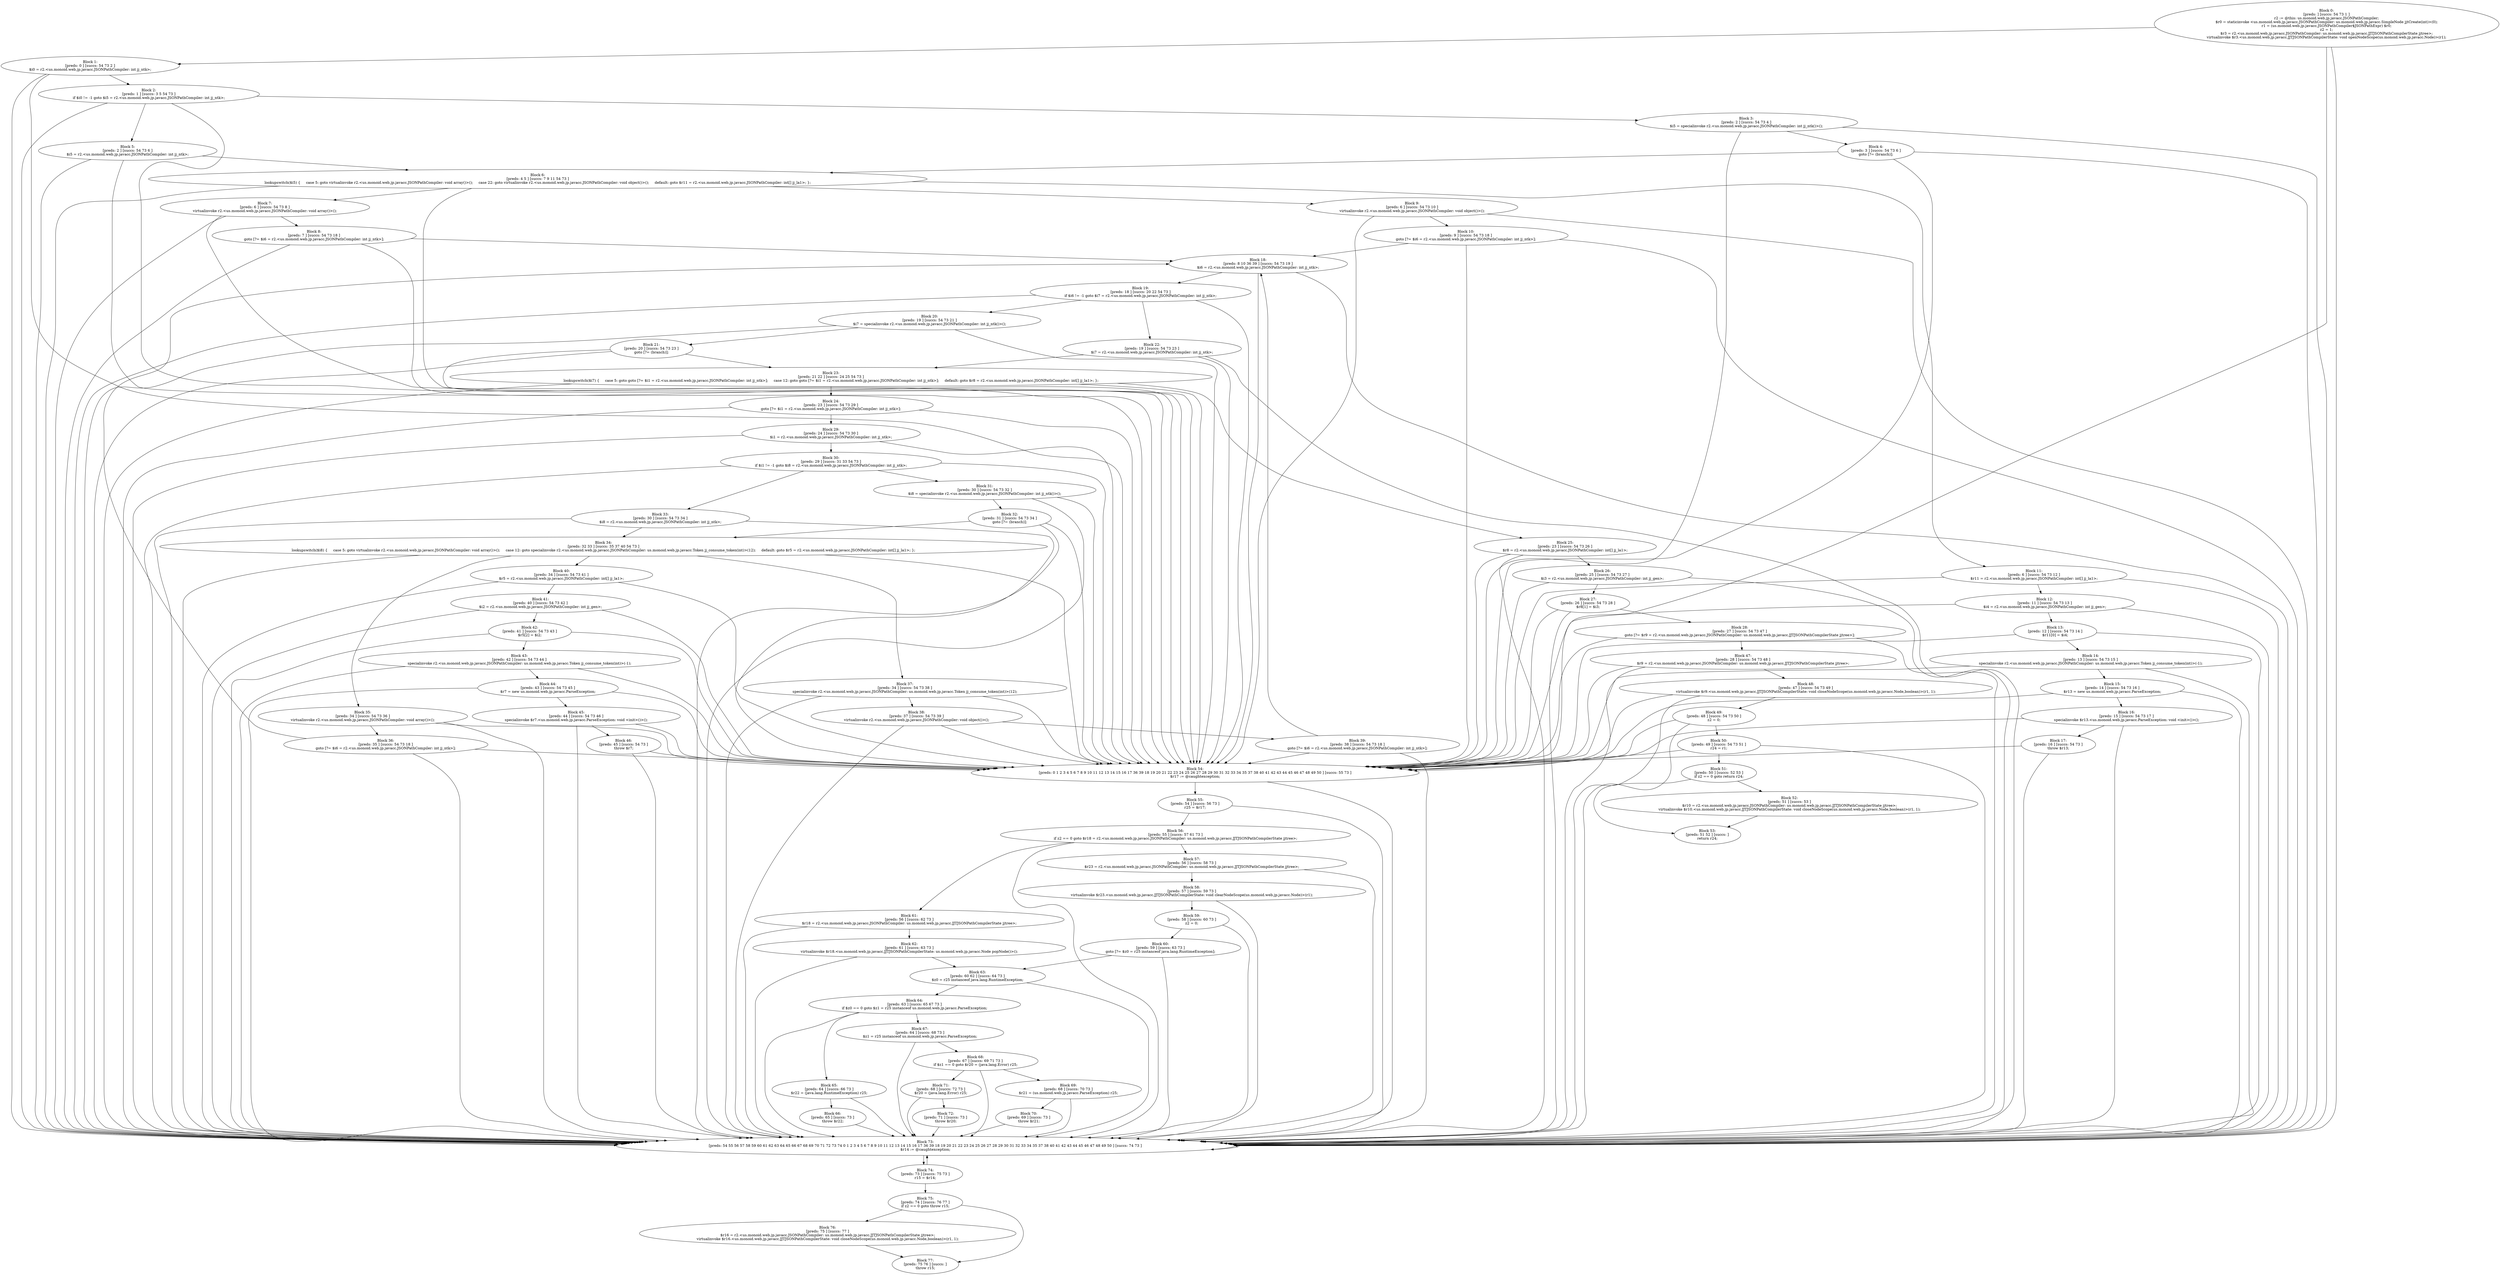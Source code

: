 digraph "unitGraph" {
    "Block 0:
[preds: ] [succs: 54 73 1 ]
r2 := @this: us.monoid.web.jp.javacc.JSONPathCompiler;
$r0 = staticinvoke <us.monoid.web.jp.javacc.JSONPathCompiler: us.monoid.web.jp.javacc.SimpleNode jjtCreate(int)>(0);
r1 = (us.monoid.web.jp.javacc.JSONPathCompiler$JSONPathExpr) $r0;
z2 = 1;
$r3 = r2.<us.monoid.web.jp.javacc.JSONPathCompiler: us.monoid.web.jp.javacc.JJTJSONPathCompilerState jjtree>;
virtualinvoke $r3.<us.monoid.web.jp.javacc.JJTJSONPathCompilerState: void openNodeScope(us.monoid.web.jp.javacc.Node)>(r1);
"
    "Block 1:
[preds: 0 ] [succs: 54 73 2 ]
$i0 = r2.<us.monoid.web.jp.javacc.JSONPathCompiler: int jj_ntk>;
"
    "Block 2:
[preds: 1 ] [succs: 3 5 54 73 ]
if $i0 != -1 goto $i5 = r2.<us.monoid.web.jp.javacc.JSONPathCompiler: int jj_ntk>;
"
    "Block 3:
[preds: 2 ] [succs: 54 73 4 ]
$i5 = specialinvoke r2.<us.monoid.web.jp.javacc.JSONPathCompiler: int jj_ntk()>();
"
    "Block 4:
[preds: 3 ] [succs: 54 73 6 ]
goto [?= (branch)];
"
    "Block 5:
[preds: 2 ] [succs: 54 73 6 ]
$i5 = r2.<us.monoid.web.jp.javacc.JSONPathCompiler: int jj_ntk>;
"
    "Block 6:
[preds: 4 5 ] [succs: 7 9 11 54 73 ]
lookupswitch($i5) {     case 5: goto virtualinvoke r2.<us.monoid.web.jp.javacc.JSONPathCompiler: void array()>();     case 22: goto virtualinvoke r2.<us.monoid.web.jp.javacc.JSONPathCompiler: void object()>();     default: goto $r11 = r2.<us.monoid.web.jp.javacc.JSONPathCompiler: int[] jj_la1>; };
"
    "Block 7:
[preds: 6 ] [succs: 54 73 8 ]
virtualinvoke r2.<us.monoid.web.jp.javacc.JSONPathCompiler: void array()>();
"
    "Block 8:
[preds: 7 ] [succs: 54 73 18 ]
goto [?= $i6 = r2.<us.monoid.web.jp.javacc.JSONPathCompiler: int jj_ntk>];
"
    "Block 9:
[preds: 6 ] [succs: 54 73 10 ]
virtualinvoke r2.<us.monoid.web.jp.javacc.JSONPathCompiler: void object()>();
"
    "Block 10:
[preds: 9 ] [succs: 54 73 18 ]
goto [?= $i6 = r2.<us.monoid.web.jp.javacc.JSONPathCompiler: int jj_ntk>];
"
    "Block 11:
[preds: 6 ] [succs: 54 73 12 ]
$r11 = r2.<us.monoid.web.jp.javacc.JSONPathCompiler: int[] jj_la1>;
"
    "Block 12:
[preds: 11 ] [succs: 54 73 13 ]
$i4 = r2.<us.monoid.web.jp.javacc.JSONPathCompiler: int jj_gen>;
"
    "Block 13:
[preds: 12 ] [succs: 54 73 14 ]
$r11[0] = $i4;
"
    "Block 14:
[preds: 13 ] [succs: 54 73 15 ]
specialinvoke r2.<us.monoid.web.jp.javacc.JSONPathCompiler: us.monoid.web.jp.javacc.Token jj_consume_token(int)>(-1);
"
    "Block 15:
[preds: 14 ] [succs: 54 73 16 ]
$r13 = new us.monoid.web.jp.javacc.ParseException;
"
    "Block 16:
[preds: 15 ] [succs: 54 73 17 ]
specialinvoke $r13.<us.monoid.web.jp.javacc.ParseException: void <init>()>();
"
    "Block 17:
[preds: 16 ] [succs: 54 73 ]
throw $r13;
"
    "Block 18:
[preds: 8 10 36 39 ] [succs: 54 73 19 ]
$i6 = r2.<us.monoid.web.jp.javacc.JSONPathCompiler: int jj_ntk>;
"
    "Block 19:
[preds: 18 ] [succs: 20 22 54 73 ]
if $i6 != -1 goto $i7 = r2.<us.monoid.web.jp.javacc.JSONPathCompiler: int jj_ntk>;
"
    "Block 20:
[preds: 19 ] [succs: 54 73 21 ]
$i7 = specialinvoke r2.<us.monoid.web.jp.javacc.JSONPathCompiler: int jj_ntk()>();
"
    "Block 21:
[preds: 20 ] [succs: 54 73 23 ]
goto [?= (branch)];
"
    "Block 22:
[preds: 19 ] [succs: 54 73 23 ]
$i7 = r2.<us.monoid.web.jp.javacc.JSONPathCompiler: int jj_ntk>;
"
    "Block 23:
[preds: 21 22 ] [succs: 24 25 54 73 ]
lookupswitch($i7) {     case 5: goto goto [?= $i1 = r2.<us.monoid.web.jp.javacc.JSONPathCompiler: int jj_ntk>];     case 12: goto goto [?= $i1 = r2.<us.monoid.web.jp.javacc.JSONPathCompiler: int jj_ntk>];     default: goto $r8 = r2.<us.monoid.web.jp.javacc.JSONPathCompiler: int[] jj_la1>; };
"
    "Block 24:
[preds: 23 ] [succs: 54 73 29 ]
goto [?= $i1 = r2.<us.monoid.web.jp.javacc.JSONPathCompiler: int jj_ntk>];
"
    "Block 25:
[preds: 23 ] [succs: 54 73 26 ]
$r8 = r2.<us.monoid.web.jp.javacc.JSONPathCompiler: int[] jj_la1>;
"
    "Block 26:
[preds: 25 ] [succs: 54 73 27 ]
$i3 = r2.<us.monoid.web.jp.javacc.JSONPathCompiler: int jj_gen>;
"
    "Block 27:
[preds: 26 ] [succs: 54 73 28 ]
$r8[1] = $i3;
"
    "Block 28:
[preds: 27 ] [succs: 54 73 47 ]
goto [?= $r9 = r2.<us.monoid.web.jp.javacc.JSONPathCompiler: us.monoid.web.jp.javacc.JJTJSONPathCompilerState jjtree>];
"
    "Block 29:
[preds: 24 ] [succs: 54 73 30 ]
$i1 = r2.<us.monoid.web.jp.javacc.JSONPathCompiler: int jj_ntk>;
"
    "Block 30:
[preds: 29 ] [succs: 31 33 54 73 ]
if $i1 != -1 goto $i8 = r2.<us.monoid.web.jp.javacc.JSONPathCompiler: int jj_ntk>;
"
    "Block 31:
[preds: 30 ] [succs: 54 73 32 ]
$i8 = specialinvoke r2.<us.monoid.web.jp.javacc.JSONPathCompiler: int jj_ntk()>();
"
    "Block 32:
[preds: 31 ] [succs: 54 73 34 ]
goto [?= (branch)];
"
    "Block 33:
[preds: 30 ] [succs: 54 73 34 ]
$i8 = r2.<us.monoid.web.jp.javacc.JSONPathCompiler: int jj_ntk>;
"
    "Block 34:
[preds: 32 33 ] [succs: 35 37 40 54 73 ]
lookupswitch($i8) {     case 5: goto virtualinvoke r2.<us.monoid.web.jp.javacc.JSONPathCompiler: void array()>();     case 12: goto specialinvoke r2.<us.monoid.web.jp.javacc.JSONPathCompiler: us.monoid.web.jp.javacc.Token jj_consume_token(int)>(12);     default: goto $r5 = r2.<us.monoid.web.jp.javacc.JSONPathCompiler: int[] jj_la1>; };
"
    "Block 35:
[preds: 34 ] [succs: 54 73 36 ]
virtualinvoke r2.<us.monoid.web.jp.javacc.JSONPathCompiler: void array()>();
"
    "Block 36:
[preds: 35 ] [succs: 54 73 18 ]
goto [?= $i6 = r2.<us.monoid.web.jp.javacc.JSONPathCompiler: int jj_ntk>];
"
    "Block 37:
[preds: 34 ] [succs: 54 73 38 ]
specialinvoke r2.<us.monoid.web.jp.javacc.JSONPathCompiler: us.monoid.web.jp.javacc.Token jj_consume_token(int)>(12);
"
    "Block 38:
[preds: 37 ] [succs: 54 73 39 ]
virtualinvoke r2.<us.monoid.web.jp.javacc.JSONPathCompiler: void object()>();
"
    "Block 39:
[preds: 38 ] [succs: 54 73 18 ]
goto [?= $i6 = r2.<us.monoid.web.jp.javacc.JSONPathCompiler: int jj_ntk>];
"
    "Block 40:
[preds: 34 ] [succs: 54 73 41 ]
$r5 = r2.<us.monoid.web.jp.javacc.JSONPathCompiler: int[] jj_la1>;
"
    "Block 41:
[preds: 40 ] [succs: 54 73 42 ]
$i2 = r2.<us.monoid.web.jp.javacc.JSONPathCompiler: int jj_gen>;
"
    "Block 42:
[preds: 41 ] [succs: 54 73 43 ]
$r5[2] = $i2;
"
    "Block 43:
[preds: 42 ] [succs: 54 73 44 ]
specialinvoke r2.<us.monoid.web.jp.javacc.JSONPathCompiler: us.monoid.web.jp.javacc.Token jj_consume_token(int)>(-1);
"
    "Block 44:
[preds: 43 ] [succs: 54 73 45 ]
$r7 = new us.monoid.web.jp.javacc.ParseException;
"
    "Block 45:
[preds: 44 ] [succs: 54 73 46 ]
specialinvoke $r7.<us.monoid.web.jp.javacc.ParseException: void <init>()>();
"
    "Block 46:
[preds: 45 ] [succs: 54 73 ]
throw $r7;
"
    "Block 47:
[preds: 28 ] [succs: 54 73 48 ]
$r9 = r2.<us.monoid.web.jp.javacc.JSONPathCompiler: us.monoid.web.jp.javacc.JJTJSONPathCompilerState jjtree>;
"
    "Block 48:
[preds: 47 ] [succs: 54 73 49 ]
virtualinvoke $r9.<us.monoid.web.jp.javacc.JJTJSONPathCompilerState: void closeNodeScope(us.monoid.web.jp.javacc.Node,boolean)>(r1, 1);
"
    "Block 49:
[preds: 48 ] [succs: 54 73 50 ]
z2 = 0;
"
    "Block 50:
[preds: 49 ] [succs: 54 73 51 ]
r24 = r1;
"
    "Block 51:
[preds: 50 ] [succs: 52 53 ]
if z2 == 0 goto return r24;
"
    "Block 52:
[preds: 51 ] [succs: 53 ]
$r10 = r2.<us.monoid.web.jp.javacc.JSONPathCompiler: us.monoid.web.jp.javacc.JJTJSONPathCompilerState jjtree>;
virtualinvoke $r10.<us.monoid.web.jp.javacc.JJTJSONPathCompilerState: void closeNodeScope(us.monoid.web.jp.javacc.Node,boolean)>(r1, 1);
"
    "Block 53:
[preds: 51 52 ] [succs: ]
return r24;
"
    "Block 54:
[preds: 0 1 2 3 4 5 6 7 8 9 10 11 12 13 14 15 16 17 36 39 18 19 20 21 22 23 24 25 26 27 28 29 30 31 32 33 34 35 37 38 40 41 42 43 44 45 46 47 48 49 50 ] [succs: 55 73 ]
$r17 := @caughtexception;
"
    "Block 55:
[preds: 54 ] [succs: 56 73 ]
r25 = $r17;
"
    "Block 56:
[preds: 55 ] [succs: 57 61 73 ]
if z2 == 0 goto $r18 = r2.<us.monoid.web.jp.javacc.JSONPathCompiler: us.monoid.web.jp.javacc.JJTJSONPathCompilerState jjtree>;
"
    "Block 57:
[preds: 56 ] [succs: 58 73 ]
$r23 = r2.<us.monoid.web.jp.javacc.JSONPathCompiler: us.monoid.web.jp.javacc.JJTJSONPathCompilerState jjtree>;
"
    "Block 58:
[preds: 57 ] [succs: 59 73 ]
virtualinvoke $r23.<us.monoid.web.jp.javacc.JJTJSONPathCompilerState: void clearNodeScope(us.monoid.web.jp.javacc.Node)>(r1);
"
    "Block 59:
[preds: 58 ] [succs: 60 73 ]
z2 = 0;
"
    "Block 60:
[preds: 59 ] [succs: 63 73 ]
goto [?= $z0 = r25 instanceof java.lang.RuntimeException];
"
    "Block 61:
[preds: 56 ] [succs: 62 73 ]
$r18 = r2.<us.monoid.web.jp.javacc.JSONPathCompiler: us.monoid.web.jp.javacc.JJTJSONPathCompilerState jjtree>;
"
    "Block 62:
[preds: 61 ] [succs: 63 73 ]
virtualinvoke $r18.<us.monoid.web.jp.javacc.JJTJSONPathCompilerState: us.monoid.web.jp.javacc.Node popNode()>();
"
    "Block 63:
[preds: 60 62 ] [succs: 64 73 ]
$z0 = r25 instanceof java.lang.RuntimeException;
"
    "Block 64:
[preds: 63 ] [succs: 65 67 73 ]
if $z0 == 0 goto $z1 = r25 instanceof us.monoid.web.jp.javacc.ParseException;
"
    "Block 65:
[preds: 64 ] [succs: 66 73 ]
$r22 = (java.lang.RuntimeException) r25;
"
    "Block 66:
[preds: 65 ] [succs: 73 ]
throw $r22;
"
    "Block 67:
[preds: 64 ] [succs: 68 73 ]
$z1 = r25 instanceof us.monoid.web.jp.javacc.ParseException;
"
    "Block 68:
[preds: 67 ] [succs: 69 71 73 ]
if $z1 == 0 goto $r20 = (java.lang.Error) r25;
"
    "Block 69:
[preds: 68 ] [succs: 70 73 ]
$r21 = (us.monoid.web.jp.javacc.ParseException) r25;
"
    "Block 70:
[preds: 69 ] [succs: 73 ]
throw $r21;
"
    "Block 71:
[preds: 68 ] [succs: 72 73 ]
$r20 = (java.lang.Error) r25;
"
    "Block 72:
[preds: 71 ] [succs: 73 ]
throw $r20;
"
    "Block 73:
[preds: 54 55 56 57 58 59 60 61 62 63 64 65 66 67 68 69 70 71 72 73 74 0 1 2 3 4 5 6 7 8 9 10 11 12 13 14 15 16 17 36 39 18 19 20 21 22 23 24 25 26 27 28 29 30 31 32 33 34 35 37 38 40 41 42 43 44 45 46 47 48 49 50 ] [succs: 74 73 ]
$r14 := @caughtexception;
"
    "Block 74:
[preds: 73 ] [succs: 75 73 ]
r15 = $r14;
"
    "Block 75:
[preds: 74 ] [succs: 76 77 ]
if z2 == 0 goto throw r15;
"
    "Block 76:
[preds: 75 ] [succs: 77 ]
$r16 = r2.<us.monoid.web.jp.javacc.JSONPathCompiler: us.monoid.web.jp.javacc.JJTJSONPathCompilerState jjtree>;
virtualinvoke $r16.<us.monoid.web.jp.javacc.JJTJSONPathCompilerState: void closeNodeScope(us.monoid.web.jp.javacc.Node,boolean)>(r1, 1);
"
    "Block 77:
[preds: 75 76 ] [succs: ]
throw r15;
"
    "Block 0:
[preds: ] [succs: 54 73 1 ]
r2 := @this: us.monoid.web.jp.javacc.JSONPathCompiler;
$r0 = staticinvoke <us.monoid.web.jp.javacc.JSONPathCompiler: us.monoid.web.jp.javacc.SimpleNode jjtCreate(int)>(0);
r1 = (us.monoid.web.jp.javacc.JSONPathCompiler$JSONPathExpr) $r0;
z2 = 1;
$r3 = r2.<us.monoid.web.jp.javacc.JSONPathCompiler: us.monoid.web.jp.javacc.JJTJSONPathCompilerState jjtree>;
virtualinvoke $r3.<us.monoid.web.jp.javacc.JJTJSONPathCompilerState: void openNodeScope(us.monoid.web.jp.javacc.Node)>(r1);
"->"Block 54:
[preds: 0 1 2 3 4 5 6 7 8 9 10 11 12 13 14 15 16 17 36 39 18 19 20 21 22 23 24 25 26 27 28 29 30 31 32 33 34 35 37 38 40 41 42 43 44 45 46 47 48 49 50 ] [succs: 55 73 ]
$r17 := @caughtexception;
";
    "Block 0:
[preds: ] [succs: 54 73 1 ]
r2 := @this: us.monoid.web.jp.javacc.JSONPathCompiler;
$r0 = staticinvoke <us.monoid.web.jp.javacc.JSONPathCompiler: us.monoid.web.jp.javacc.SimpleNode jjtCreate(int)>(0);
r1 = (us.monoid.web.jp.javacc.JSONPathCompiler$JSONPathExpr) $r0;
z2 = 1;
$r3 = r2.<us.monoid.web.jp.javacc.JSONPathCompiler: us.monoid.web.jp.javacc.JJTJSONPathCompilerState jjtree>;
virtualinvoke $r3.<us.monoid.web.jp.javacc.JJTJSONPathCompilerState: void openNodeScope(us.monoid.web.jp.javacc.Node)>(r1);
"->"Block 73:
[preds: 54 55 56 57 58 59 60 61 62 63 64 65 66 67 68 69 70 71 72 73 74 0 1 2 3 4 5 6 7 8 9 10 11 12 13 14 15 16 17 36 39 18 19 20 21 22 23 24 25 26 27 28 29 30 31 32 33 34 35 37 38 40 41 42 43 44 45 46 47 48 49 50 ] [succs: 74 73 ]
$r14 := @caughtexception;
";
    "Block 0:
[preds: ] [succs: 54 73 1 ]
r2 := @this: us.monoid.web.jp.javacc.JSONPathCompiler;
$r0 = staticinvoke <us.monoid.web.jp.javacc.JSONPathCompiler: us.monoid.web.jp.javacc.SimpleNode jjtCreate(int)>(0);
r1 = (us.monoid.web.jp.javacc.JSONPathCompiler$JSONPathExpr) $r0;
z2 = 1;
$r3 = r2.<us.monoid.web.jp.javacc.JSONPathCompiler: us.monoid.web.jp.javacc.JJTJSONPathCompilerState jjtree>;
virtualinvoke $r3.<us.monoid.web.jp.javacc.JJTJSONPathCompilerState: void openNodeScope(us.monoid.web.jp.javacc.Node)>(r1);
"->"Block 1:
[preds: 0 ] [succs: 54 73 2 ]
$i0 = r2.<us.monoid.web.jp.javacc.JSONPathCompiler: int jj_ntk>;
";
    "Block 1:
[preds: 0 ] [succs: 54 73 2 ]
$i0 = r2.<us.monoid.web.jp.javacc.JSONPathCompiler: int jj_ntk>;
"->"Block 54:
[preds: 0 1 2 3 4 5 6 7 8 9 10 11 12 13 14 15 16 17 36 39 18 19 20 21 22 23 24 25 26 27 28 29 30 31 32 33 34 35 37 38 40 41 42 43 44 45 46 47 48 49 50 ] [succs: 55 73 ]
$r17 := @caughtexception;
";
    "Block 1:
[preds: 0 ] [succs: 54 73 2 ]
$i0 = r2.<us.monoid.web.jp.javacc.JSONPathCompiler: int jj_ntk>;
"->"Block 73:
[preds: 54 55 56 57 58 59 60 61 62 63 64 65 66 67 68 69 70 71 72 73 74 0 1 2 3 4 5 6 7 8 9 10 11 12 13 14 15 16 17 36 39 18 19 20 21 22 23 24 25 26 27 28 29 30 31 32 33 34 35 37 38 40 41 42 43 44 45 46 47 48 49 50 ] [succs: 74 73 ]
$r14 := @caughtexception;
";
    "Block 1:
[preds: 0 ] [succs: 54 73 2 ]
$i0 = r2.<us.monoid.web.jp.javacc.JSONPathCompiler: int jj_ntk>;
"->"Block 2:
[preds: 1 ] [succs: 3 5 54 73 ]
if $i0 != -1 goto $i5 = r2.<us.monoid.web.jp.javacc.JSONPathCompiler: int jj_ntk>;
";
    "Block 2:
[preds: 1 ] [succs: 3 5 54 73 ]
if $i0 != -1 goto $i5 = r2.<us.monoid.web.jp.javacc.JSONPathCompiler: int jj_ntk>;
"->"Block 3:
[preds: 2 ] [succs: 54 73 4 ]
$i5 = specialinvoke r2.<us.monoid.web.jp.javacc.JSONPathCompiler: int jj_ntk()>();
";
    "Block 2:
[preds: 1 ] [succs: 3 5 54 73 ]
if $i0 != -1 goto $i5 = r2.<us.monoid.web.jp.javacc.JSONPathCompiler: int jj_ntk>;
"->"Block 5:
[preds: 2 ] [succs: 54 73 6 ]
$i5 = r2.<us.monoid.web.jp.javacc.JSONPathCompiler: int jj_ntk>;
";
    "Block 2:
[preds: 1 ] [succs: 3 5 54 73 ]
if $i0 != -1 goto $i5 = r2.<us.monoid.web.jp.javacc.JSONPathCompiler: int jj_ntk>;
"->"Block 54:
[preds: 0 1 2 3 4 5 6 7 8 9 10 11 12 13 14 15 16 17 36 39 18 19 20 21 22 23 24 25 26 27 28 29 30 31 32 33 34 35 37 38 40 41 42 43 44 45 46 47 48 49 50 ] [succs: 55 73 ]
$r17 := @caughtexception;
";
    "Block 2:
[preds: 1 ] [succs: 3 5 54 73 ]
if $i0 != -1 goto $i5 = r2.<us.monoid.web.jp.javacc.JSONPathCompiler: int jj_ntk>;
"->"Block 73:
[preds: 54 55 56 57 58 59 60 61 62 63 64 65 66 67 68 69 70 71 72 73 74 0 1 2 3 4 5 6 7 8 9 10 11 12 13 14 15 16 17 36 39 18 19 20 21 22 23 24 25 26 27 28 29 30 31 32 33 34 35 37 38 40 41 42 43 44 45 46 47 48 49 50 ] [succs: 74 73 ]
$r14 := @caughtexception;
";
    "Block 3:
[preds: 2 ] [succs: 54 73 4 ]
$i5 = specialinvoke r2.<us.monoid.web.jp.javacc.JSONPathCompiler: int jj_ntk()>();
"->"Block 54:
[preds: 0 1 2 3 4 5 6 7 8 9 10 11 12 13 14 15 16 17 36 39 18 19 20 21 22 23 24 25 26 27 28 29 30 31 32 33 34 35 37 38 40 41 42 43 44 45 46 47 48 49 50 ] [succs: 55 73 ]
$r17 := @caughtexception;
";
    "Block 3:
[preds: 2 ] [succs: 54 73 4 ]
$i5 = specialinvoke r2.<us.monoid.web.jp.javacc.JSONPathCompiler: int jj_ntk()>();
"->"Block 73:
[preds: 54 55 56 57 58 59 60 61 62 63 64 65 66 67 68 69 70 71 72 73 74 0 1 2 3 4 5 6 7 8 9 10 11 12 13 14 15 16 17 36 39 18 19 20 21 22 23 24 25 26 27 28 29 30 31 32 33 34 35 37 38 40 41 42 43 44 45 46 47 48 49 50 ] [succs: 74 73 ]
$r14 := @caughtexception;
";
    "Block 3:
[preds: 2 ] [succs: 54 73 4 ]
$i5 = specialinvoke r2.<us.monoid.web.jp.javacc.JSONPathCompiler: int jj_ntk()>();
"->"Block 4:
[preds: 3 ] [succs: 54 73 6 ]
goto [?= (branch)];
";
    "Block 4:
[preds: 3 ] [succs: 54 73 6 ]
goto [?= (branch)];
"->"Block 54:
[preds: 0 1 2 3 4 5 6 7 8 9 10 11 12 13 14 15 16 17 36 39 18 19 20 21 22 23 24 25 26 27 28 29 30 31 32 33 34 35 37 38 40 41 42 43 44 45 46 47 48 49 50 ] [succs: 55 73 ]
$r17 := @caughtexception;
";
    "Block 4:
[preds: 3 ] [succs: 54 73 6 ]
goto [?= (branch)];
"->"Block 73:
[preds: 54 55 56 57 58 59 60 61 62 63 64 65 66 67 68 69 70 71 72 73 74 0 1 2 3 4 5 6 7 8 9 10 11 12 13 14 15 16 17 36 39 18 19 20 21 22 23 24 25 26 27 28 29 30 31 32 33 34 35 37 38 40 41 42 43 44 45 46 47 48 49 50 ] [succs: 74 73 ]
$r14 := @caughtexception;
";
    "Block 4:
[preds: 3 ] [succs: 54 73 6 ]
goto [?= (branch)];
"->"Block 6:
[preds: 4 5 ] [succs: 7 9 11 54 73 ]
lookupswitch($i5) {     case 5: goto virtualinvoke r2.<us.monoid.web.jp.javacc.JSONPathCompiler: void array()>();     case 22: goto virtualinvoke r2.<us.monoid.web.jp.javacc.JSONPathCompiler: void object()>();     default: goto $r11 = r2.<us.monoid.web.jp.javacc.JSONPathCompiler: int[] jj_la1>; };
";
    "Block 5:
[preds: 2 ] [succs: 54 73 6 ]
$i5 = r2.<us.monoid.web.jp.javacc.JSONPathCompiler: int jj_ntk>;
"->"Block 54:
[preds: 0 1 2 3 4 5 6 7 8 9 10 11 12 13 14 15 16 17 36 39 18 19 20 21 22 23 24 25 26 27 28 29 30 31 32 33 34 35 37 38 40 41 42 43 44 45 46 47 48 49 50 ] [succs: 55 73 ]
$r17 := @caughtexception;
";
    "Block 5:
[preds: 2 ] [succs: 54 73 6 ]
$i5 = r2.<us.monoid.web.jp.javacc.JSONPathCompiler: int jj_ntk>;
"->"Block 73:
[preds: 54 55 56 57 58 59 60 61 62 63 64 65 66 67 68 69 70 71 72 73 74 0 1 2 3 4 5 6 7 8 9 10 11 12 13 14 15 16 17 36 39 18 19 20 21 22 23 24 25 26 27 28 29 30 31 32 33 34 35 37 38 40 41 42 43 44 45 46 47 48 49 50 ] [succs: 74 73 ]
$r14 := @caughtexception;
";
    "Block 5:
[preds: 2 ] [succs: 54 73 6 ]
$i5 = r2.<us.monoid.web.jp.javacc.JSONPathCompiler: int jj_ntk>;
"->"Block 6:
[preds: 4 5 ] [succs: 7 9 11 54 73 ]
lookupswitch($i5) {     case 5: goto virtualinvoke r2.<us.monoid.web.jp.javacc.JSONPathCompiler: void array()>();     case 22: goto virtualinvoke r2.<us.monoid.web.jp.javacc.JSONPathCompiler: void object()>();     default: goto $r11 = r2.<us.monoid.web.jp.javacc.JSONPathCompiler: int[] jj_la1>; };
";
    "Block 6:
[preds: 4 5 ] [succs: 7 9 11 54 73 ]
lookupswitch($i5) {     case 5: goto virtualinvoke r2.<us.monoid.web.jp.javacc.JSONPathCompiler: void array()>();     case 22: goto virtualinvoke r2.<us.monoid.web.jp.javacc.JSONPathCompiler: void object()>();     default: goto $r11 = r2.<us.monoid.web.jp.javacc.JSONPathCompiler: int[] jj_la1>; };
"->"Block 7:
[preds: 6 ] [succs: 54 73 8 ]
virtualinvoke r2.<us.monoid.web.jp.javacc.JSONPathCompiler: void array()>();
";
    "Block 6:
[preds: 4 5 ] [succs: 7 9 11 54 73 ]
lookupswitch($i5) {     case 5: goto virtualinvoke r2.<us.monoid.web.jp.javacc.JSONPathCompiler: void array()>();     case 22: goto virtualinvoke r2.<us.monoid.web.jp.javacc.JSONPathCompiler: void object()>();     default: goto $r11 = r2.<us.monoid.web.jp.javacc.JSONPathCompiler: int[] jj_la1>; };
"->"Block 9:
[preds: 6 ] [succs: 54 73 10 ]
virtualinvoke r2.<us.monoid.web.jp.javacc.JSONPathCompiler: void object()>();
";
    "Block 6:
[preds: 4 5 ] [succs: 7 9 11 54 73 ]
lookupswitch($i5) {     case 5: goto virtualinvoke r2.<us.monoid.web.jp.javacc.JSONPathCompiler: void array()>();     case 22: goto virtualinvoke r2.<us.monoid.web.jp.javacc.JSONPathCompiler: void object()>();     default: goto $r11 = r2.<us.monoid.web.jp.javacc.JSONPathCompiler: int[] jj_la1>; };
"->"Block 11:
[preds: 6 ] [succs: 54 73 12 ]
$r11 = r2.<us.monoid.web.jp.javacc.JSONPathCompiler: int[] jj_la1>;
";
    "Block 6:
[preds: 4 5 ] [succs: 7 9 11 54 73 ]
lookupswitch($i5) {     case 5: goto virtualinvoke r2.<us.monoid.web.jp.javacc.JSONPathCompiler: void array()>();     case 22: goto virtualinvoke r2.<us.monoid.web.jp.javacc.JSONPathCompiler: void object()>();     default: goto $r11 = r2.<us.monoid.web.jp.javacc.JSONPathCompiler: int[] jj_la1>; };
"->"Block 54:
[preds: 0 1 2 3 4 5 6 7 8 9 10 11 12 13 14 15 16 17 36 39 18 19 20 21 22 23 24 25 26 27 28 29 30 31 32 33 34 35 37 38 40 41 42 43 44 45 46 47 48 49 50 ] [succs: 55 73 ]
$r17 := @caughtexception;
";
    "Block 6:
[preds: 4 5 ] [succs: 7 9 11 54 73 ]
lookupswitch($i5) {     case 5: goto virtualinvoke r2.<us.monoid.web.jp.javacc.JSONPathCompiler: void array()>();     case 22: goto virtualinvoke r2.<us.monoid.web.jp.javacc.JSONPathCompiler: void object()>();     default: goto $r11 = r2.<us.monoid.web.jp.javacc.JSONPathCompiler: int[] jj_la1>; };
"->"Block 73:
[preds: 54 55 56 57 58 59 60 61 62 63 64 65 66 67 68 69 70 71 72 73 74 0 1 2 3 4 5 6 7 8 9 10 11 12 13 14 15 16 17 36 39 18 19 20 21 22 23 24 25 26 27 28 29 30 31 32 33 34 35 37 38 40 41 42 43 44 45 46 47 48 49 50 ] [succs: 74 73 ]
$r14 := @caughtexception;
";
    "Block 7:
[preds: 6 ] [succs: 54 73 8 ]
virtualinvoke r2.<us.monoid.web.jp.javacc.JSONPathCompiler: void array()>();
"->"Block 54:
[preds: 0 1 2 3 4 5 6 7 8 9 10 11 12 13 14 15 16 17 36 39 18 19 20 21 22 23 24 25 26 27 28 29 30 31 32 33 34 35 37 38 40 41 42 43 44 45 46 47 48 49 50 ] [succs: 55 73 ]
$r17 := @caughtexception;
";
    "Block 7:
[preds: 6 ] [succs: 54 73 8 ]
virtualinvoke r2.<us.monoid.web.jp.javacc.JSONPathCompiler: void array()>();
"->"Block 73:
[preds: 54 55 56 57 58 59 60 61 62 63 64 65 66 67 68 69 70 71 72 73 74 0 1 2 3 4 5 6 7 8 9 10 11 12 13 14 15 16 17 36 39 18 19 20 21 22 23 24 25 26 27 28 29 30 31 32 33 34 35 37 38 40 41 42 43 44 45 46 47 48 49 50 ] [succs: 74 73 ]
$r14 := @caughtexception;
";
    "Block 7:
[preds: 6 ] [succs: 54 73 8 ]
virtualinvoke r2.<us.monoid.web.jp.javacc.JSONPathCompiler: void array()>();
"->"Block 8:
[preds: 7 ] [succs: 54 73 18 ]
goto [?= $i6 = r2.<us.monoid.web.jp.javacc.JSONPathCompiler: int jj_ntk>];
";
    "Block 8:
[preds: 7 ] [succs: 54 73 18 ]
goto [?= $i6 = r2.<us.monoid.web.jp.javacc.JSONPathCompiler: int jj_ntk>];
"->"Block 54:
[preds: 0 1 2 3 4 5 6 7 8 9 10 11 12 13 14 15 16 17 36 39 18 19 20 21 22 23 24 25 26 27 28 29 30 31 32 33 34 35 37 38 40 41 42 43 44 45 46 47 48 49 50 ] [succs: 55 73 ]
$r17 := @caughtexception;
";
    "Block 8:
[preds: 7 ] [succs: 54 73 18 ]
goto [?= $i6 = r2.<us.monoid.web.jp.javacc.JSONPathCompiler: int jj_ntk>];
"->"Block 73:
[preds: 54 55 56 57 58 59 60 61 62 63 64 65 66 67 68 69 70 71 72 73 74 0 1 2 3 4 5 6 7 8 9 10 11 12 13 14 15 16 17 36 39 18 19 20 21 22 23 24 25 26 27 28 29 30 31 32 33 34 35 37 38 40 41 42 43 44 45 46 47 48 49 50 ] [succs: 74 73 ]
$r14 := @caughtexception;
";
    "Block 8:
[preds: 7 ] [succs: 54 73 18 ]
goto [?= $i6 = r2.<us.monoid.web.jp.javacc.JSONPathCompiler: int jj_ntk>];
"->"Block 18:
[preds: 8 10 36 39 ] [succs: 54 73 19 ]
$i6 = r2.<us.monoid.web.jp.javacc.JSONPathCompiler: int jj_ntk>;
";
    "Block 9:
[preds: 6 ] [succs: 54 73 10 ]
virtualinvoke r2.<us.monoid.web.jp.javacc.JSONPathCompiler: void object()>();
"->"Block 54:
[preds: 0 1 2 3 4 5 6 7 8 9 10 11 12 13 14 15 16 17 36 39 18 19 20 21 22 23 24 25 26 27 28 29 30 31 32 33 34 35 37 38 40 41 42 43 44 45 46 47 48 49 50 ] [succs: 55 73 ]
$r17 := @caughtexception;
";
    "Block 9:
[preds: 6 ] [succs: 54 73 10 ]
virtualinvoke r2.<us.monoid.web.jp.javacc.JSONPathCompiler: void object()>();
"->"Block 73:
[preds: 54 55 56 57 58 59 60 61 62 63 64 65 66 67 68 69 70 71 72 73 74 0 1 2 3 4 5 6 7 8 9 10 11 12 13 14 15 16 17 36 39 18 19 20 21 22 23 24 25 26 27 28 29 30 31 32 33 34 35 37 38 40 41 42 43 44 45 46 47 48 49 50 ] [succs: 74 73 ]
$r14 := @caughtexception;
";
    "Block 9:
[preds: 6 ] [succs: 54 73 10 ]
virtualinvoke r2.<us.monoid.web.jp.javacc.JSONPathCompiler: void object()>();
"->"Block 10:
[preds: 9 ] [succs: 54 73 18 ]
goto [?= $i6 = r2.<us.monoid.web.jp.javacc.JSONPathCompiler: int jj_ntk>];
";
    "Block 10:
[preds: 9 ] [succs: 54 73 18 ]
goto [?= $i6 = r2.<us.monoid.web.jp.javacc.JSONPathCompiler: int jj_ntk>];
"->"Block 54:
[preds: 0 1 2 3 4 5 6 7 8 9 10 11 12 13 14 15 16 17 36 39 18 19 20 21 22 23 24 25 26 27 28 29 30 31 32 33 34 35 37 38 40 41 42 43 44 45 46 47 48 49 50 ] [succs: 55 73 ]
$r17 := @caughtexception;
";
    "Block 10:
[preds: 9 ] [succs: 54 73 18 ]
goto [?= $i6 = r2.<us.monoid.web.jp.javacc.JSONPathCompiler: int jj_ntk>];
"->"Block 73:
[preds: 54 55 56 57 58 59 60 61 62 63 64 65 66 67 68 69 70 71 72 73 74 0 1 2 3 4 5 6 7 8 9 10 11 12 13 14 15 16 17 36 39 18 19 20 21 22 23 24 25 26 27 28 29 30 31 32 33 34 35 37 38 40 41 42 43 44 45 46 47 48 49 50 ] [succs: 74 73 ]
$r14 := @caughtexception;
";
    "Block 10:
[preds: 9 ] [succs: 54 73 18 ]
goto [?= $i6 = r2.<us.monoid.web.jp.javacc.JSONPathCompiler: int jj_ntk>];
"->"Block 18:
[preds: 8 10 36 39 ] [succs: 54 73 19 ]
$i6 = r2.<us.monoid.web.jp.javacc.JSONPathCompiler: int jj_ntk>;
";
    "Block 11:
[preds: 6 ] [succs: 54 73 12 ]
$r11 = r2.<us.monoid.web.jp.javacc.JSONPathCompiler: int[] jj_la1>;
"->"Block 54:
[preds: 0 1 2 3 4 5 6 7 8 9 10 11 12 13 14 15 16 17 36 39 18 19 20 21 22 23 24 25 26 27 28 29 30 31 32 33 34 35 37 38 40 41 42 43 44 45 46 47 48 49 50 ] [succs: 55 73 ]
$r17 := @caughtexception;
";
    "Block 11:
[preds: 6 ] [succs: 54 73 12 ]
$r11 = r2.<us.monoid.web.jp.javacc.JSONPathCompiler: int[] jj_la1>;
"->"Block 73:
[preds: 54 55 56 57 58 59 60 61 62 63 64 65 66 67 68 69 70 71 72 73 74 0 1 2 3 4 5 6 7 8 9 10 11 12 13 14 15 16 17 36 39 18 19 20 21 22 23 24 25 26 27 28 29 30 31 32 33 34 35 37 38 40 41 42 43 44 45 46 47 48 49 50 ] [succs: 74 73 ]
$r14 := @caughtexception;
";
    "Block 11:
[preds: 6 ] [succs: 54 73 12 ]
$r11 = r2.<us.monoid.web.jp.javacc.JSONPathCompiler: int[] jj_la1>;
"->"Block 12:
[preds: 11 ] [succs: 54 73 13 ]
$i4 = r2.<us.monoid.web.jp.javacc.JSONPathCompiler: int jj_gen>;
";
    "Block 12:
[preds: 11 ] [succs: 54 73 13 ]
$i4 = r2.<us.monoid.web.jp.javacc.JSONPathCompiler: int jj_gen>;
"->"Block 54:
[preds: 0 1 2 3 4 5 6 7 8 9 10 11 12 13 14 15 16 17 36 39 18 19 20 21 22 23 24 25 26 27 28 29 30 31 32 33 34 35 37 38 40 41 42 43 44 45 46 47 48 49 50 ] [succs: 55 73 ]
$r17 := @caughtexception;
";
    "Block 12:
[preds: 11 ] [succs: 54 73 13 ]
$i4 = r2.<us.monoid.web.jp.javacc.JSONPathCompiler: int jj_gen>;
"->"Block 73:
[preds: 54 55 56 57 58 59 60 61 62 63 64 65 66 67 68 69 70 71 72 73 74 0 1 2 3 4 5 6 7 8 9 10 11 12 13 14 15 16 17 36 39 18 19 20 21 22 23 24 25 26 27 28 29 30 31 32 33 34 35 37 38 40 41 42 43 44 45 46 47 48 49 50 ] [succs: 74 73 ]
$r14 := @caughtexception;
";
    "Block 12:
[preds: 11 ] [succs: 54 73 13 ]
$i4 = r2.<us.monoid.web.jp.javacc.JSONPathCompiler: int jj_gen>;
"->"Block 13:
[preds: 12 ] [succs: 54 73 14 ]
$r11[0] = $i4;
";
    "Block 13:
[preds: 12 ] [succs: 54 73 14 ]
$r11[0] = $i4;
"->"Block 54:
[preds: 0 1 2 3 4 5 6 7 8 9 10 11 12 13 14 15 16 17 36 39 18 19 20 21 22 23 24 25 26 27 28 29 30 31 32 33 34 35 37 38 40 41 42 43 44 45 46 47 48 49 50 ] [succs: 55 73 ]
$r17 := @caughtexception;
";
    "Block 13:
[preds: 12 ] [succs: 54 73 14 ]
$r11[0] = $i4;
"->"Block 73:
[preds: 54 55 56 57 58 59 60 61 62 63 64 65 66 67 68 69 70 71 72 73 74 0 1 2 3 4 5 6 7 8 9 10 11 12 13 14 15 16 17 36 39 18 19 20 21 22 23 24 25 26 27 28 29 30 31 32 33 34 35 37 38 40 41 42 43 44 45 46 47 48 49 50 ] [succs: 74 73 ]
$r14 := @caughtexception;
";
    "Block 13:
[preds: 12 ] [succs: 54 73 14 ]
$r11[0] = $i4;
"->"Block 14:
[preds: 13 ] [succs: 54 73 15 ]
specialinvoke r2.<us.monoid.web.jp.javacc.JSONPathCompiler: us.monoid.web.jp.javacc.Token jj_consume_token(int)>(-1);
";
    "Block 14:
[preds: 13 ] [succs: 54 73 15 ]
specialinvoke r2.<us.monoid.web.jp.javacc.JSONPathCompiler: us.monoid.web.jp.javacc.Token jj_consume_token(int)>(-1);
"->"Block 54:
[preds: 0 1 2 3 4 5 6 7 8 9 10 11 12 13 14 15 16 17 36 39 18 19 20 21 22 23 24 25 26 27 28 29 30 31 32 33 34 35 37 38 40 41 42 43 44 45 46 47 48 49 50 ] [succs: 55 73 ]
$r17 := @caughtexception;
";
    "Block 14:
[preds: 13 ] [succs: 54 73 15 ]
specialinvoke r2.<us.monoid.web.jp.javacc.JSONPathCompiler: us.monoid.web.jp.javacc.Token jj_consume_token(int)>(-1);
"->"Block 73:
[preds: 54 55 56 57 58 59 60 61 62 63 64 65 66 67 68 69 70 71 72 73 74 0 1 2 3 4 5 6 7 8 9 10 11 12 13 14 15 16 17 36 39 18 19 20 21 22 23 24 25 26 27 28 29 30 31 32 33 34 35 37 38 40 41 42 43 44 45 46 47 48 49 50 ] [succs: 74 73 ]
$r14 := @caughtexception;
";
    "Block 14:
[preds: 13 ] [succs: 54 73 15 ]
specialinvoke r2.<us.monoid.web.jp.javacc.JSONPathCompiler: us.monoid.web.jp.javacc.Token jj_consume_token(int)>(-1);
"->"Block 15:
[preds: 14 ] [succs: 54 73 16 ]
$r13 = new us.monoid.web.jp.javacc.ParseException;
";
    "Block 15:
[preds: 14 ] [succs: 54 73 16 ]
$r13 = new us.monoid.web.jp.javacc.ParseException;
"->"Block 54:
[preds: 0 1 2 3 4 5 6 7 8 9 10 11 12 13 14 15 16 17 36 39 18 19 20 21 22 23 24 25 26 27 28 29 30 31 32 33 34 35 37 38 40 41 42 43 44 45 46 47 48 49 50 ] [succs: 55 73 ]
$r17 := @caughtexception;
";
    "Block 15:
[preds: 14 ] [succs: 54 73 16 ]
$r13 = new us.monoid.web.jp.javacc.ParseException;
"->"Block 73:
[preds: 54 55 56 57 58 59 60 61 62 63 64 65 66 67 68 69 70 71 72 73 74 0 1 2 3 4 5 6 7 8 9 10 11 12 13 14 15 16 17 36 39 18 19 20 21 22 23 24 25 26 27 28 29 30 31 32 33 34 35 37 38 40 41 42 43 44 45 46 47 48 49 50 ] [succs: 74 73 ]
$r14 := @caughtexception;
";
    "Block 15:
[preds: 14 ] [succs: 54 73 16 ]
$r13 = new us.monoid.web.jp.javacc.ParseException;
"->"Block 16:
[preds: 15 ] [succs: 54 73 17 ]
specialinvoke $r13.<us.monoid.web.jp.javacc.ParseException: void <init>()>();
";
    "Block 16:
[preds: 15 ] [succs: 54 73 17 ]
specialinvoke $r13.<us.monoid.web.jp.javacc.ParseException: void <init>()>();
"->"Block 54:
[preds: 0 1 2 3 4 5 6 7 8 9 10 11 12 13 14 15 16 17 36 39 18 19 20 21 22 23 24 25 26 27 28 29 30 31 32 33 34 35 37 38 40 41 42 43 44 45 46 47 48 49 50 ] [succs: 55 73 ]
$r17 := @caughtexception;
";
    "Block 16:
[preds: 15 ] [succs: 54 73 17 ]
specialinvoke $r13.<us.monoid.web.jp.javacc.ParseException: void <init>()>();
"->"Block 73:
[preds: 54 55 56 57 58 59 60 61 62 63 64 65 66 67 68 69 70 71 72 73 74 0 1 2 3 4 5 6 7 8 9 10 11 12 13 14 15 16 17 36 39 18 19 20 21 22 23 24 25 26 27 28 29 30 31 32 33 34 35 37 38 40 41 42 43 44 45 46 47 48 49 50 ] [succs: 74 73 ]
$r14 := @caughtexception;
";
    "Block 16:
[preds: 15 ] [succs: 54 73 17 ]
specialinvoke $r13.<us.monoid.web.jp.javacc.ParseException: void <init>()>();
"->"Block 17:
[preds: 16 ] [succs: 54 73 ]
throw $r13;
";
    "Block 17:
[preds: 16 ] [succs: 54 73 ]
throw $r13;
"->"Block 54:
[preds: 0 1 2 3 4 5 6 7 8 9 10 11 12 13 14 15 16 17 36 39 18 19 20 21 22 23 24 25 26 27 28 29 30 31 32 33 34 35 37 38 40 41 42 43 44 45 46 47 48 49 50 ] [succs: 55 73 ]
$r17 := @caughtexception;
";
    "Block 17:
[preds: 16 ] [succs: 54 73 ]
throw $r13;
"->"Block 73:
[preds: 54 55 56 57 58 59 60 61 62 63 64 65 66 67 68 69 70 71 72 73 74 0 1 2 3 4 5 6 7 8 9 10 11 12 13 14 15 16 17 36 39 18 19 20 21 22 23 24 25 26 27 28 29 30 31 32 33 34 35 37 38 40 41 42 43 44 45 46 47 48 49 50 ] [succs: 74 73 ]
$r14 := @caughtexception;
";
    "Block 18:
[preds: 8 10 36 39 ] [succs: 54 73 19 ]
$i6 = r2.<us.monoid.web.jp.javacc.JSONPathCompiler: int jj_ntk>;
"->"Block 54:
[preds: 0 1 2 3 4 5 6 7 8 9 10 11 12 13 14 15 16 17 36 39 18 19 20 21 22 23 24 25 26 27 28 29 30 31 32 33 34 35 37 38 40 41 42 43 44 45 46 47 48 49 50 ] [succs: 55 73 ]
$r17 := @caughtexception;
";
    "Block 18:
[preds: 8 10 36 39 ] [succs: 54 73 19 ]
$i6 = r2.<us.monoid.web.jp.javacc.JSONPathCompiler: int jj_ntk>;
"->"Block 73:
[preds: 54 55 56 57 58 59 60 61 62 63 64 65 66 67 68 69 70 71 72 73 74 0 1 2 3 4 5 6 7 8 9 10 11 12 13 14 15 16 17 36 39 18 19 20 21 22 23 24 25 26 27 28 29 30 31 32 33 34 35 37 38 40 41 42 43 44 45 46 47 48 49 50 ] [succs: 74 73 ]
$r14 := @caughtexception;
";
    "Block 18:
[preds: 8 10 36 39 ] [succs: 54 73 19 ]
$i6 = r2.<us.monoid.web.jp.javacc.JSONPathCompiler: int jj_ntk>;
"->"Block 19:
[preds: 18 ] [succs: 20 22 54 73 ]
if $i6 != -1 goto $i7 = r2.<us.monoid.web.jp.javacc.JSONPathCompiler: int jj_ntk>;
";
    "Block 19:
[preds: 18 ] [succs: 20 22 54 73 ]
if $i6 != -1 goto $i7 = r2.<us.monoid.web.jp.javacc.JSONPathCompiler: int jj_ntk>;
"->"Block 20:
[preds: 19 ] [succs: 54 73 21 ]
$i7 = specialinvoke r2.<us.monoid.web.jp.javacc.JSONPathCompiler: int jj_ntk()>();
";
    "Block 19:
[preds: 18 ] [succs: 20 22 54 73 ]
if $i6 != -1 goto $i7 = r2.<us.monoid.web.jp.javacc.JSONPathCompiler: int jj_ntk>;
"->"Block 22:
[preds: 19 ] [succs: 54 73 23 ]
$i7 = r2.<us.monoid.web.jp.javacc.JSONPathCompiler: int jj_ntk>;
";
    "Block 19:
[preds: 18 ] [succs: 20 22 54 73 ]
if $i6 != -1 goto $i7 = r2.<us.monoid.web.jp.javacc.JSONPathCompiler: int jj_ntk>;
"->"Block 54:
[preds: 0 1 2 3 4 5 6 7 8 9 10 11 12 13 14 15 16 17 36 39 18 19 20 21 22 23 24 25 26 27 28 29 30 31 32 33 34 35 37 38 40 41 42 43 44 45 46 47 48 49 50 ] [succs: 55 73 ]
$r17 := @caughtexception;
";
    "Block 19:
[preds: 18 ] [succs: 20 22 54 73 ]
if $i6 != -1 goto $i7 = r2.<us.monoid.web.jp.javacc.JSONPathCompiler: int jj_ntk>;
"->"Block 73:
[preds: 54 55 56 57 58 59 60 61 62 63 64 65 66 67 68 69 70 71 72 73 74 0 1 2 3 4 5 6 7 8 9 10 11 12 13 14 15 16 17 36 39 18 19 20 21 22 23 24 25 26 27 28 29 30 31 32 33 34 35 37 38 40 41 42 43 44 45 46 47 48 49 50 ] [succs: 74 73 ]
$r14 := @caughtexception;
";
    "Block 20:
[preds: 19 ] [succs: 54 73 21 ]
$i7 = specialinvoke r2.<us.monoid.web.jp.javacc.JSONPathCompiler: int jj_ntk()>();
"->"Block 54:
[preds: 0 1 2 3 4 5 6 7 8 9 10 11 12 13 14 15 16 17 36 39 18 19 20 21 22 23 24 25 26 27 28 29 30 31 32 33 34 35 37 38 40 41 42 43 44 45 46 47 48 49 50 ] [succs: 55 73 ]
$r17 := @caughtexception;
";
    "Block 20:
[preds: 19 ] [succs: 54 73 21 ]
$i7 = specialinvoke r2.<us.monoid.web.jp.javacc.JSONPathCompiler: int jj_ntk()>();
"->"Block 73:
[preds: 54 55 56 57 58 59 60 61 62 63 64 65 66 67 68 69 70 71 72 73 74 0 1 2 3 4 5 6 7 8 9 10 11 12 13 14 15 16 17 36 39 18 19 20 21 22 23 24 25 26 27 28 29 30 31 32 33 34 35 37 38 40 41 42 43 44 45 46 47 48 49 50 ] [succs: 74 73 ]
$r14 := @caughtexception;
";
    "Block 20:
[preds: 19 ] [succs: 54 73 21 ]
$i7 = specialinvoke r2.<us.monoid.web.jp.javacc.JSONPathCompiler: int jj_ntk()>();
"->"Block 21:
[preds: 20 ] [succs: 54 73 23 ]
goto [?= (branch)];
";
    "Block 21:
[preds: 20 ] [succs: 54 73 23 ]
goto [?= (branch)];
"->"Block 54:
[preds: 0 1 2 3 4 5 6 7 8 9 10 11 12 13 14 15 16 17 36 39 18 19 20 21 22 23 24 25 26 27 28 29 30 31 32 33 34 35 37 38 40 41 42 43 44 45 46 47 48 49 50 ] [succs: 55 73 ]
$r17 := @caughtexception;
";
    "Block 21:
[preds: 20 ] [succs: 54 73 23 ]
goto [?= (branch)];
"->"Block 73:
[preds: 54 55 56 57 58 59 60 61 62 63 64 65 66 67 68 69 70 71 72 73 74 0 1 2 3 4 5 6 7 8 9 10 11 12 13 14 15 16 17 36 39 18 19 20 21 22 23 24 25 26 27 28 29 30 31 32 33 34 35 37 38 40 41 42 43 44 45 46 47 48 49 50 ] [succs: 74 73 ]
$r14 := @caughtexception;
";
    "Block 21:
[preds: 20 ] [succs: 54 73 23 ]
goto [?= (branch)];
"->"Block 23:
[preds: 21 22 ] [succs: 24 25 54 73 ]
lookupswitch($i7) {     case 5: goto goto [?= $i1 = r2.<us.monoid.web.jp.javacc.JSONPathCompiler: int jj_ntk>];     case 12: goto goto [?= $i1 = r2.<us.monoid.web.jp.javacc.JSONPathCompiler: int jj_ntk>];     default: goto $r8 = r2.<us.monoid.web.jp.javacc.JSONPathCompiler: int[] jj_la1>; };
";
    "Block 22:
[preds: 19 ] [succs: 54 73 23 ]
$i7 = r2.<us.monoid.web.jp.javacc.JSONPathCompiler: int jj_ntk>;
"->"Block 54:
[preds: 0 1 2 3 4 5 6 7 8 9 10 11 12 13 14 15 16 17 36 39 18 19 20 21 22 23 24 25 26 27 28 29 30 31 32 33 34 35 37 38 40 41 42 43 44 45 46 47 48 49 50 ] [succs: 55 73 ]
$r17 := @caughtexception;
";
    "Block 22:
[preds: 19 ] [succs: 54 73 23 ]
$i7 = r2.<us.monoid.web.jp.javacc.JSONPathCompiler: int jj_ntk>;
"->"Block 73:
[preds: 54 55 56 57 58 59 60 61 62 63 64 65 66 67 68 69 70 71 72 73 74 0 1 2 3 4 5 6 7 8 9 10 11 12 13 14 15 16 17 36 39 18 19 20 21 22 23 24 25 26 27 28 29 30 31 32 33 34 35 37 38 40 41 42 43 44 45 46 47 48 49 50 ] [succs: 74 73 ]
$r14 := @caughtexception;
";
    "Block 22:
[preds: 19 ] [succs: 54 73 23 ]
$i7 = r2.<us.monoid.web.jp.javacc.JSONPathCompiler: int jj_ntk>;
"->"Block 23:
[preds: 21 22 ] [succs: 24 25 54 73 ]
lookupswitch($i7) {     case 5: goto goto [?= $i1 = r2.<us.monoid.web.jp.javacc.JSONPathCompiler: int jj_ntk>];     case 12: goto goto [?= $i1 = r2.<us.monoid.web.jp.javacc.JSONPathCompiler: int jj_ntk>];     default: goto $r8 = r2.<us.monoid.web.jp.javacc.JSONPathCompiler: int[] jj_la1>; };
";
    "Block 23:
[preds: 21 22 ] [succs: 24 25 54 73 ]
lookupswitch($i7) {     case 5: goto goto [?= $i1 = r2.<us.monoid.web.jp.javacc.JSONPathCompiler: int jj_ntk>];     case 12: goto goto [?= $i1 = r2.<us.monoid.web.jp.javacc.JSONPathCompiler: int jj_ntk>];     default: goto $r8 = r2.<us.monoid.web.jp.javacc.JSONPathCompiler: int[] jj_la1>; };
"->"Block 24:
[preds: 23 ] [succs: 54 73 29 ]
goto [?= $i1 = r2.<us.monoid.web.jp.javacc.JSONPathCompiler: int jj_ntk>];
";
    "Block 23:
[preds: 21 22 ] [succs: 24 25 54 73 ]
lookupswitch($i7) {     case 5: goto goto [?= $i1 = r2.<us.monoid.web.jp.javacc.JSONPathCompiler: int jj_ntk>];     case 12: goto goto [?= $i1 = r2.<us.monoid.web.jp.javacc.JSONPathCompiler: int jj_ntk>];     default: goto $r8 = r2.<us.monoid.web.jp.javacc.JSONPathCompiler: int[] jj_la1>; };
"->"Block 25:
[preds: 23 ] [succs: 54 73 26 ]
$r8 = r2.<us.monoid.web.jp.javacc.JSONPathCompiler: int[] jj_la1>;
";
    "Block 23:
[preds: 21 22 ] [succs: 24 25 54 73 ]
lookupswitch($i7) {     case 5: goto goto [?= $i1 = r2.<us.monoid.web.jp.javacc.JSONPathCompiler: int jj_ntk>];     case 12: goto goto [?= $i1 = r2.<us.monoid.web.jp.javacc.JSONPathCompiler: int jj_ntk>];     default: goto $r8 = r2.<us.monoid.web.jp.javacc.JSONPathCompiler: int[] jj_la1>; };
"->"Block 54:
[preds: 0 1 2 3 4 5 6 7 8 9 10 11 12 13 14 15 16 17 36 39 18 19 20 21 22 23 24 25 26 27 28 29 30 31 32 33 34 35 37 38 40 41 42 43 44 45 46 47 48 49 50 ] [succs: 55 73 ]
$r17 := @caughtexception;
";
    "Block 23:
[preds: 21 22 ] [succs: 24 25 54 73 ]
lookupswitch($i7) {     case 5: goto goto [?= $i1 = r2.<us.monoid.web.jp.javacc.JSONPathCompiler: int jj_ntk>];     case 12: goto goto [?= $i1 = r2.<us.monoid.web.jp.javacc.JSONPathCompiler: int jj_ntk>];     default: goto $r8 = r2.<us.monoid.web.jp.javacc.JSONPathCompiler: int[] jj_la1>; };
"->"Block 73:
[preds: 54 55 56 57 58 59 60 61 62 63 64 65 66 67 68 69 70 71 72 73 74 0 1 2 3 4 5 6 7 8 9 10 11 12 13 14 15 16 17 36 39 18 19 20 21 22 23 24 25 26 27 28 29 30 31 32 33 34 35 37 38 40 41 42 43 44 45 46 47 48 49 50 ] [succs: 74 73 ]
$r14 := @caughtexception;
";
    "Block 24:
[preds: 23 ] [succs: 54 73 29 ]
goto [?= $i1 = r2.<us.monoid.web.jp.javacc.JSONPathCompiler: int jj_ntk>];
"->"Block 54:
[preds: 0 1 2 3 4 5 6 7 8 9 10 11 12 13 14 15 16 17 36 39 18 19 20 21 22 23 24 25 26 27 28 29 30 31 32 33 34 35 37 38 40 41 42 43 44 45 46 47 48 49 50 ] [succs: 55 73 ]
$r17 := @caughtexception;
";
    "Block 24:
[preds: 23 ] [succs: 54 73 29 ]
goto [?= $i1 = r2.<us.monoid.web.jp.javacc.JSONPathCompiler: int jj_ntk>];
"->"Block 73:
[preds: 54 55 56 57 58 59 60 61 62 63 64 65 66 67 68 69 70 71 72 73 74 0 1 2 3 4 5 6 7 8 9 10 11 12 13 14 15 16 17 36 39 18 19 20 21 22 23 24 25 26 27 28 29 30 31 32 33 34 35 37 38 40 41 42 43 44 45 46 47 48 49 50 ] [succs: 74 73 ]
$r14 := @caughtexception;
";
    "Block 24:
[preds: 23 ] [succs: 54 73 29 ]
goto [?= $i1 = r2.<us.monoid.web.jp.javacc.JSONPathCompiler: int jj_ntk>];
"->"Block 29:
[preds: 24 ] [succs: 54 73 30 ]
$i1 = r2.<us.monoid.web.jp.javacc.JSONPathCompiler: int jj_ntk>;
";
    "Block 25:
[preds: 23 ] [succs: 54 73 26 ]
$r8 = r2.<us.monoid.web.jp.javacc.JSONPathCompiler: int[] jj_la1>;
"->"Block 54:
[preds: 0 1 2 3 4 5 6 7 8 9 10 11 12 13 14 15 16 17 36 39 18 19 20 21 22 23 24 25 26 27 28 29 30 31 32 33 34 35 37 38 40 41 42 43 44 45 46 47 48 49 50 ] [succs: 55 73 ]
$r17 := @caughtexception;
";
    "Block 25:
[preds: 23 ] [succs: 54 73 26 ]
$r8 = r2.<us.monoid.web.jp.javacc.JSONPathCompiler: int[] jj_la1>;
"->"Block 73:
[preds: 54 55 56 57 58 59 60 61 62 63 64 65 66 67 68 69 70 71 72 73 74 0 1 2 3 4 5 6 7 8 9 10 11 12 13 14 15 16 17 36 39 18 19 20 21 22 23 24 25 26 27 28 29 30 31 32 33 34 35 37 38 40 41 42 43 44 45 46 47 48 49 50 ] [succs: 74 73 ]
$r14 := @caughtexception;
";
    "Block 25:
[preds: 23 ] [succs: 54 73 26 ]
$r8 = r2.<us.monoid.web.jp.javacc.JSONPathCompiler: int[] jj_la1>;
"->"Block 26:
[preds: 25 ] [succs: 54 73 27 ]
$i3 = r2.<us.monoid.web.jp.javacc.JSONPathCompiler: int jj_gen>;
";
    "Block 26:
[preds: 25 ] [succs: 54 73 27 ]
$i3 = r2.<us.monoid.web.jp.javacc.JSONPathCompiler: int jj_gen>;
"->"Block 54:
[preds: 0 1 2 3 4 5 6 7 8 9 10 11 12 13 14 15 16 17 36 39 18 19 20 21 22 23 24 25 26 27 28 29 30 31 32 33 34 35 37 38 40 41 42 43 44 45 46 47 48 49 50 ] [succs: 55 73 ]
$r17 := @caughtexception;
";
    "Block 26:
[preds: 25 ] [succs: 54 73 27 ]
$i3 = r2.<us.monoid.web.jp.javacc.JSONPathCompiler: int jj_gen>;
"->"Block 73:
[preds: 54 55 56 57 58 59 60 61 62 63 64 65 66 67 68 69 70 71 72 73 74 0 1 2 3 4 5 6 7 8 9 10 11 12 13 14 15 16 17 36 39 18 19 20 21 22 23 24 25 26 27 28 29 30 31 32 33 34 35 37 38 40 41 42 43 44 45 46 47 48 49 50 ] [succs: 74 73 ]
$r14 := @caughtexception;
";
    "Block 26:
[preds: 25 ] [succs: 54 73 27 ]
$i3 = r2.<us.monoid.web.jp.javacc.JSONPathCompiler: int jj_gen>;
"->"Block 27:
[preds: 26 ] [succs: 54 73 28 ]
$r8[1] = $i3;
";
    "Block 27:
[preds: 26 ] [succs: 54 73 28 ]
$r8[1] = $i3;
"->"Block 54:
[preds: 0 1 2 3 4 5 6 7 8 9 10 11 12 13 14 15 16 17 36 39 18 19 20 21 22 23 24 25 26 27 28 29 30 31 32 33 34 35 37 38 40 41 42 43 44 45 46 47 48 49 50 ] [succs: 55 73 ]
$r17 := @caughtexception;
";
    "Block 27:
[preds: 26 ] [succs: 54 73 28 ]
$r8[1] = $i3;
"->"Block 73:
[preds: 54 55 56 57 58 59 60 61 62 63 64 65 66 67 68 69 70 71 72 73 74 0 1 2 3 4 5 6 7 8 9 10 11 12 13 14 15 16 17 36 39 18 19 20 21 22 23 24 25 26 27 28 29 30 31 32 33 34 35 37 38 40 41 42 43 44 45 46 47 48 49 50 ] [succs: 74 73 ]
$r14 := @caughtexception;
";
    "Block 27:
[preds: 26 ] [succs: 54 73 28 ]
$r8[1] = $i3;
"->"Block 28:
[preds: 27 ] [succs: 54 73 47 ]
goto [?= $r9 = r2.<us.monoid.web.jp.javacc.JSONPathCompiler: us.monoid.web.jp.javacc.JJTJSONPathCompilerState jjtree>];
";
    "Block 28:
[preds: 27 ] [succs: 54 73 47 ]
goto [?= $r9 = r2.<us.monoid.web.jp.javacc.JSONPathCompiler: us.monoid.web.jp.javacc.JJTJSONPathCompilerState jjtree>];
"->"Block 54:
[preds: 0 1 2 3 4 5 6 7 8 9 10 11 12 13 14 15 16 17 36 39 18 19 20 21 22 23 24 25 26 27 28 29 30 31 32 33 34 35 37 38 40 41 42 43 44 45 46 47 48 49 50 ] [succs: 55 73 ]
$r17 := @caughtexception;
";
    "Block 28:
[preds: 27 ] [succs: 54 73 47 ]
goto [?= $r9 = r2.<us.monoid.web.jp.javacc.JSONPathCompiler: us.monoid.web.jp.javacc.JJTJSONPathCompilerState jjtree>];
"->"Block 73:
[preds: 54 55 56 57 58 59 60 61 62 63 64 65 66 67 68 69 70 71 72 73 74 0 1 2 3 4 5 6 7 8 9 10 11 12 13 14 15 16 17 36 39 18 19 20 21 22 23 24 25 26 27 28 29 30 31 32 33 34 35 37 38 40 41 42 43 44 45 46 47 48 49 50 ] [succs: 74 73 ]
$r14 := @caughtexception;
";
    "Block 28:
[preds: 27 ] [succs: 54 73 47 ]
goto [?= $r9 = r2.<us.monoid.web.jp.javacc.JSONPathCompiler: us.monoid.web.jp.javacc.JJTJSONPathCompilerState jjtree>];
"->"Block 47:
[preds: 28 ] [succs: 54 73 48 ]
$r9 = r2.<us.monoid.web.jp.javacc.JSONPathCompiler: us.monoid.web.jp.javacc.JJTJSONPathCompilerState jjtree>;
";
    "Block 29:
[preds: 24 ] [succs: 54 73 30 ]
$i1 = r2.<us.monoid.web.jp.javacc.JSONPathCompiler: int jj_ntk>;
"->"Block 54:
[preds: 0 1 2 3 4 5 6 7 8 9 10 11 12 13 14 15 16 17 36 39 18 19 20 21 22 23 24 25 26 27 28 29 30 31 32 33 34 35 37 38 40 41 42 43 44 45 46 47 48 49 50 ] [succs: 55 73 ]
$r17 := @caughtexception;
";
    "Block 29:
[preds: 24 ] [succs: 54 73 30 ]
$i1 = r2.<us.monoid.web.jp.javacc.JSONPathCompiler: int jj_ntk>;
"->"Block 73:
[preds: 54 55 56 57 58 59 60 61 62 63 64 65 66 67 68 69 70 71 72 73 74 0 1 2 3 4 5 6 7 8 9 10 11 12 13 14 15 16 17 36 39 18 19 20 21 22 23 24 25 26 27 28 29 30 31 32 33 34 35 37 38 40 41 42 43 44 45 46 47 48 49 50 ] [succs: 74 73 ]
$r14 := @caughtexception;
";
    "Block 29:
[preds: 24 ] [succs: 54 73 30 ]
$i1 = r2.<us.monoid.web.jp.javacc.JSONPathCompiler: int jj_ntk>;
"->"Block 30:
[preds: 29 ] [succs: 31 33 54 73 ]
if $i1 != -1 goto $i8 = r2.<us.monoid.web.jp.javacc.JSONPathCompiler: int jj_ntk>;
";
    "Block 30:
[preds: 29 ] [succs: 31 33 54 73 ]
if $i1 != -1 goto $i8 = r2.<us.monoid.web.jp.javacc.JSONPathCompiler: int jj_ntk>;
"->"Block 31:
[preds: 30 ] [succs: 54 73 32 ]
$i8 = specialinvoke r2.<us.monoid.web.jp.javacc.JSONPathCompiler: int jj_ntk()>();
";
    "Block 30:
[preds: 29 ] [succs: 31 33 54 73 ]
if $i1 != -1 goto $i8 = r2.<us.monoid.web.jp.javacc.JSONPathCompiler: int jj_ntk>;
"->"Block 33:
[preds: 30 ] [succs: 54 73 34 ]
$i8 = r2.<us.monoid.web.jp.javacc.JSONPathCompiler: int jj_ntk>;
";
    "Block 30:
[preds: 29 ] [succs: 31 33 54 73 ]
if $i1 != -1 goto $i8 = r2.<us.monoid.web.jp.javacc.JSONPathCompiler: int jj_ntk>;
"->"Block 54:
[preds: 0 1 2 3 4 5 6 7 8 9 10 11 12 13 14 15 16 17 36 39 18 19 20 21 22 23 24 25 26 27 28 29 30 31 32 33 34 35 37 38 40 41 42 43 44 45 46 47 48 49 50 ] [succs: 55 73 ]
$r17 := @caughtexception;
";
    "Block 30:
[preds: 29 ] [succs: 31 33 54 73 ]
if $i1 != -1 goto $i8 = r2.<us.monoid.web.jp.javacc.JSONPathCompiler: int jj_ntk>;
"->"Block 73:
[preds: 54 55 56 57 58 59 60 61 62 63 64 65 66 67 68 69 70 71 72 73 74 0 1 2 3 4 5 6 7 8 9 10 11 12 13 14 15 16 17 36 39 18 19 20 21 22 23 24 25 26 27 28 29 30 31 32 33 34 35 37 38 40 41 42 43 44 45 46 47 48 49 50 ] [succs: 74 73 ]
$r14 := @caughtexception;
";
    "Block 31:
[preds: 30 ] [succs: 54 73 32 ]
$i8 = specialinvoke r2.<us.monoid.web.jp.javacc.JSONPathCompiler: int jj_ntk()>();
"->"Block 54:
[preds: 0 1 2 3 4 5 6 7 8 9 10 11 12 13 14 15 16 17 36 39 18 19 20 21 22 23 24 25 26 27 28 29 30 31 32 33 34 35 37 38 40 41 42 43 44 45 46 47 48 49 50 ] [succs: 55 73 ]
$r17 := @caughtexception;
";
    "Block 31:
[preds: 30 ] [succs: 54 73 32 ]
$i8 = specialinvoke r2.<us.monoid.web.jp.javacc.JSONPathCompiler: int jj_ntk()>();
"->"Block 73:
[preds: 54 55 56 57 58 59 60 61 62 63 64 65 66 67 68 69 70 71 72 73 74 0 1 2 3 4 5 6 7 8 9 10 11 12 13 14 15 16 17 36 39 18 19 20 21 22 23 24 25 26 27 28 29 30 31 32 33 34 35 37 38 40 41 42 43 44 45 46 47 48 49 50 ] [succs: 74 73 ]
$r14 := @caughtexception;
";
    "Block 31:
[preds: 30 ] [succs: 54 73 32 ]
$i8 = specialinvoke r2.<us.monoid.web.jp.javacc.JSONPathCompiler: int jj_ntk()>();
"->"Block 32:
[preds: 31 ] [succs: 54 73 34 ]
goto [?= (branch)];
";
    "Block 32:
[preds: 31 ] [succs: 54 73 34 ]
goto [?= (branch)];
"->"Block 54:
[preds: 0 1 2 3 4 5 6 7 8 9 10 11 12 13 14 15 16 17 36 39 18 19 20 21 22 23 24 25 26 27 28 29 30 31 32 33 34 35 37 38 40 41 42 43 44 45 46 47 48 49 50 ] [succs: 55 73 ]
$r17 := @caughtexception;
";
    "Block 32:
[preds: 31 ] [succs: 54 73 34 ]
goto [?= (branch)];
"->"Block 73:
[preds: 54 55 56 57 58 59 60 61 62 63 64 65 66 67 68 69 70 71 72 73 74 0 1 2 3 4 5 6 7 8 9 10 11 12 13 14 15 16 17 36 39 18 19 20 21 22 23 24 25 26 27 28 29 30 31 32 33 34 35 37 38 40 41 42 43 44 45 46 47 48 49 50 ] [succs: 74 73 ]
$r14 := @caughtexception;
";
    "Block 32:
[preds: 31 ] [succs: 54 73 34 ]
goto [?= (branch)];
"->"Block 34:
[preds: 32 33 ] [succs: 35 37 40 54 73 ]
lookupswitch($i8) {     case 5: goto virtualinvoke r2.<us.monoid.web.jp.javacc.JSONPathCompiler: void array()>();     case 12: goto specialinvoke r2.<us.monoid.web.jp.javacc.JSONPathCompiler: us.monoid.web.jp.javacc.Token jj_consume_token(int)>(12);     default: goto $r5 = r2.<us.monoid.web.jp.javacc.JSONPathCompiler: int[] jj_la1>; };
";
    "Block 33:
[preds: 30 ] [succs: 54 73 34 ]
$i8 = r2.<us.monoid.web.jp.javacc.JSONPathCompiler: int jj_ntk>;
"->"Block 54:
[preds: 0 1 2 3 4 5 6 7 8 9 10 11 12 13 14 15 16 17 36 39 18 19 20 21 22 23 24 25 26 27 28 29 30 31 32 33 34 35 37 38 40 41 42 43 44 45 46 47 48 49 50 ] [succs: 55 73 ]
$r17 := @caughtexception;
";
    "Block 33:
[preds: 30 ] [succs: 54 73 34 ]
$i8 = r2.<us.monoid.web.jp.javacc.JSONPathCompiler: int jj_ntk>;
"->"Block 73:
[preds: 54 55 56 57 58 59 60 61 62 63 64 65 66 67 68 69 70 71 72 73 74 0 1 2 3 4 5 6 7 8 9 10 11 12 13 14 15 16 17 36 39 18 19 20 21 22 23 24 25 26 27 28 29 30 31 32 33 34 35 37 38 40 41 42 43 44 45 46 47 48 49 50 ] [succs: 74 73 ]
$r14 := @caughtexception;
";
    "Block 33:
[preds: 30 ] [succs: 54 73 34 ]
$i8 = r2.<us.monoid.web.jp.javacc.JSONPathCompiler: int jj_ntk>;
"->"Block 34:
[preds: 32 33 ] [succs: 35 37 40 54 73 ]
lookupswitch($i8) {     case 5: goto virtualinvoke r2.<us.monoid.web.jp.javacc.JSONPathCompiler: void array()>();     case 12: goto specialinvoke r2.<us.monoid.web.jp.javacc.JSONPathCompiler: us.monoid.web.jp.javacc.Token jj_consume_token(int)>(12);     default: goto $r5 = r2.<us.monoid.web.jp.javacc.JSONPathCompiler: int[] jj_la1>; };
";
    "Block 34:
[preds: 32 33 ] [succs: 35 37 40 54 73 ]
lookupswitch($i8) {     case 5: goto virtualinvoke r2.<us.monoid.web.jp.javacc.JSONPathCompiler: void array()>();     case 12: goto specialinvoke r2.<us.monoid.web.jp.javacc.JSONPathCompiler: us.monoid.web.jp.javacc.Token jj_consume_token(int)>(12);     default: goto $r5 = r2.<us.monoid.web.jp.javacc.JSONPathCompiler: int[] jj_la1>; };
"->"Block 35:
[preds: 34 ] [succs: 54 73 36 ]
virtualinvoke r2.<us.monoid.web.jp.javacc.JSONPathCompiler: void array()>();
";
    "Block 34:
[preds: 32 33 ] [succs: 35 37 40 54 73 ]
lookupswitch($i8) {     case 5: goto virtualinvoke r2.<us.monoid.web.jp.javacc.JSONPathCompiler: void array()>();     case 12: goto specialinvoke r2.<us.monoid.web.jp.javacc.JSONPathCompiler: us.monoid.web.jp.javacc.Token jj_consume_token(int)>(12);     default: goto $r5 = r2.<us.monoid.web.jp.javacc.JSONPathCompiler: int[] jj_la1>; };
"->"Block 37:
[preds: 34 ] [succs: 54 73 38 ]
specialinvoke r2.<us.monoid.web.jp.javacc.JSONPathCompiler: us.monoid.web.jp.javacc.Token jj_consume_token(int)>(12);
";
    "Block 34:
[preds: 32 33 ] [succs: 35 37 40 54 73 ]
lookupswitch($i8) {     case 5: goto virtualinvoke r2.<us.monoid.web.jp.javacc.JSONPathCompiler: void array()>();     case 12: goto specialinvoke r2.<us.monoid.web.jp.javacc.JSONPathCompiler: us.monoid.web.jp.javacc.Token jj_consume_token(int)>(12);     default: goto $r5 = r2.<us.monoid.web.jp.javacc.JSONPathCompiler: int[] jj_la1>; };
"->"Block 40:
[preds: 34 ] [succs: 54 73 41 ]
$r5 = r2.<us.monoid.web.jp.javacc.JSONPathCompiler: int[] jj_la1>;
";
    "Block 34:
[preds: 32 33 ] [succs: 35 37 40 54 73 ]
lookupswitch($i8) {     case 5: goto virtualinvoke r2.<us.monoid.web.jp.javacc.JSONPathCompiler: void array()>();     case 12: goto specialinvoke r2.<us.monoid.web.jp.javacc.JSONPathCompiler: us.monoid.web.jp.javacc.Token jj_consume_token(int)>(12);     default: goto $r5 = r2.<us.monoid.web.jp.javacc.JSONPathCompiler: int[] jj_la1>; };
"->"Block 54:
[preds: 0 1 2 3 4 5 6 7 8 9 10 11 12 13 14 15 16 17 36 39 18 19 20 21 22 23 24 25 26 27 28 29 30 31 32 33 34 35 37 38 40 41 42 43 44 45 46 47 48 49 50 ] [succs: 55 73 ]
$r17 := @caughtexception;
";
    "Block 34:
[preds: 32 33 ] [succs: 35 37 40 54 73 ]
lookupswitch($i8) {     case 5: goto virtualinvoke r2.<us.monoid.web.jp.javacc.JSONPathCompiler: void array()>();     case 12: goto specialinvoke r2.<us.monoid.web.jp.javacc.JSONPathCompiler: us.monoid.web.jp.javacc.Token jj_consume_token(int)>(12);     default: goto $r5 = r2.<us.monoid.web.jp.javacc.JSONPathCompiler: int[] jj_la1>; };
"->"Block 73:
[preds: 54 55 56 57 58 59 60 61 62 63 64 65 66 67 68 69 70 71 72 73 74 0 1 2 3 4 5 6 7 8 9 10 11 12 13 14 15 16 17 36 39 18 19 20 21 22 23 24 25 26 27 28 29 30 31 32 33 34 35 37 38 40 41 42 43 44 45 46 47 48 49 50 ] [succs: 74 73 ]
$r14 := @caughtexception;
";
    "Block 35:
[preds: 34 ] [succs: 54 73 36 ]
virtualinvoke r2.<us.monoid.web.jp.javacc.JSONPathCompiler: void array()>();
"->"Block 54:
[preds: 0 1 2 3 4 5 6 7 8 9 10 11 12 13 14 15 16 17 36 39 18 19 20 21 22 23 24 25 26 27 28 29 30 31 32 33 34 35 37 38 40 41 42 43 44 45 46 47 48 49 50 ] [succs: 55 73 ]
$r17 := @caughtexception;
";
    "Block 35:
[preds: 34 ] [succs: 54 73 36 ]
virtualinvoke r2.<us.monoid.web.jp.javacc.JSONPathCompiler: void array()>();
"->"Block 73:
[preds: 54 55 56 57 58 59 60 61 62 63 64 65 66 67 68 69 70 71 72 73 74 0 1 2 3 4 5 6 7 8 9 10 11 12 13 14 15 16 17 36 39 18 19 20 21 22 23 24 25 26 27 28 29 30 31 32 33 34 35 37 38 40 41 42 43 44 45 46 47 48 49 50 ] [succs: 74 73 ]
$r14 := @caughtexception;
";
    "Block 35:
[preds: 34 ] [succs: 54 73 36 ]
virtualinvoke r2.<us.monoid.web.jp.javacc.JSONPathCompiler: void array()>();
"->"Block 36:
[preds: 35 ] [succs: 54 73 18 ]
goto [?= $i6 = r2.<us.monoid.web.jp.javacc.JSONPathCompiler: int jj_ntk>];
";
    "Block 36:
[preds: 35 ] [succs: 54 73 18 ]
goto [?= $i6 = r2.<us.monoid.web.jp.javacc.JSONPathCompiler: int jj_ntk>];
"->"Block 54:
[preds: 0 1 2 3 4 5 6 7 8 9 10 11 12 13 14 15 16 17 36 39 18 19 20 21 22 23 24 25 26 27 28 29 30 31 32 33 34 35 37 38 40 41 42 43 44 45 46 47 48 49 50 ] [succs: 55 73 ]
$r17 := @caughtexception;
";
    "Block 36:
[preds: 35 ] [succs: 54 73 18 ]
goto [?= $i6 = r2.<us.monoid.web.jp.javacc.JSONPathCompiler: int jj_ntk>];
"->"Block 73:
[preds: 54 55 56 57 58 59 60 61 62 63 64 65 66 67 68 69 70 71 72 73 74 0 1 2 3 4 5 6 7 8 9 10 11 12 13 14 15 16 17 36 39 18 19 20 21 22 23 24 25 26 27 28 29 30 31 32 33 34 35 37 38 40 41 42 43 44 45 46 47 48 49 50 ] [succs: 74 73 ]
$r14 := @caughtexception;
";
    "Block 36:
[preds: 35 ] [succs: 54 73 18 ]
goto [?= $i6 = r2.<us.monoid.web.jp.javacc.JSONPathCompiler: int jj_ntk>];
"->"Block 18:
[preds: 8 10 36 39 ] [succs: 54 73 19 ]
$i6 = r2.<us.monoid.web.jp.javacc.JSONPathCompiler: int jj_ntk>;
";
    "Block 37:
[preds: 34 ] [succs: 54 73 38 ]
specialinvoke r2.<us.monoid.web.jp.javacc.JSONPathCompiler: us.monoid.web.jp.javacc.Token jj_consume_token(int)>(12);
"->"Block 54:
[preds: 0 1 2 3 4 5 6 7 8 9 10 11 12 13 14 15 16 17 36 39 18 19 20 21 22 23 24 25 26 27 28 29 30 31 32 33 34 35 37 38 40 41 42 43 44 45 46 47 48 49 50 ] [succs: 55 73 ]
$r17 := @caughtexception;
";
    "Block 37:
[preds: 34 ] [succs: 54 73 38 ]
specialinvoke r2.<us.monoid.web.jp.javacc.JSONPathCompiler: us.monoid.web.jp.javacc.Token jj_consume_token(int)>(12);
"->"Block 73:
[preds: 54 55 56 57 58 59 60 61 62 63 64 65 66 67 68 69 70 71 72 73 74 0 1 2 3 4 5 6 7 8 9 10 11 12 13 14 15 16 17 36 39 18 19 20 21 22 23 24 25 26 27 28 29 30 31 32 33 34 35 37 38 40 41 42 43 44 45 46 47 48 49 50 ] [succs: 74 73 ]
$r14 := @caughtexception;
";
    "Block 37:
[preds: 34 ] [succs: 54 73 38 ]
specialinvoke r2.<us.monoid.web.jp.javacc.JSONPathCompiler: us.monoid.web.jp.javacc.Token jj_consume_token(int)>(12);
"->"Block 38:
[preds: 37 ] [succs: 54 73 39 ]
virtualinvoke r2.<us.monoid.web.jp.javacc.JSONPathCompiler: void object()>();
";
    "Block 38:
[preds: 37 ] [succs: 54 73 39 ]
virtualinvoke r2.<us.monoid.web.jp.javacc.JSONPathCompiler: void object()>();
"->"Block 54:
[preds: 0 1 2 3 4 5 6 7 8 9 10 11 12 13 14 15 16 17 36 39 18 19 20 21 22 23 24 25 26 27 28 29 30 31 32 33 34 35 37 38 40 41 42 43 44 45 46 47 48 49 50 ] [succs: 55 73 ]
$r17 := @caughtexception;
";
    "Block 38:
[preds: 37 ] [succs: 54 73 39 ]
virtualinvoke r2.<us.monoid.web.jp.javacc.JSONPathCompiler: void object()>();
"->"Block 73:
[preds: 54 55 56 57 58 59 60 61 62 63 64 65 66 67 68 69 70 71 72 73 74 0 1 2 3 4 5 6 7 8 9 10 11 12 13 14 15 16 17 36 39 18 19 20 21 22 23 24 25 26 27 28 29 30 31 32 33 34 35 37 38 40 41 42 43 44 45 46 47 48 49 50 ] [succs: 74 73 ]
$r14 := @caughtexception;
";
    "Block 38:
[preds: 37 ] [succs: 54 73 39 ]
virtualinvoke r2.<us.monoid.web.jp.javacc.JSONPathCompiler: void object()>();
"->"Block 39:
[preds: 38 ] [succs: 54 73 18 ]
goto [?= $i6 = r2.<us.monoid.web.jp.javacc.JSONPathCompiler: int jj_ntk>];
";
    "Block 39:
[preds: 38 ] [succs: 54 73 18 ]
goto [?= $i6 = r2.<us.monoid.web.jp.javacc.JSONPathCompiler: int jj_ntk>];
"->"Block 54:
[preds: 0 1 2 3 4 5 6 7 8 9 10 11 12 13 14 15 16 17 36 39 18 19 20 21 22 23 24 25 26 27 28 29 30 31 32 33 34 35 37 38 40 41 42 43 44 45 46 47 48 49 50 ] [succs: 55 73 ]
$r17 := @caughtexception;
";
    "Block 39:
[preds: 38 ] [succs: 54 73 18 ]
goto [?= $i6 = r2.<us.monoid.web.jp.javacc.JSONPathCompiler: int jj_ntk>];
"->"Block 73:
[preds: 54 55 56 57 58 59 60 61 62 63 64 65 66 67 68 69 70 71 72 73 74 0 1 2 3 4 5 6 7 8 9 10 11 12 13 14 15 16 17 36 39 18 19 20 21 22 23 24 25 26 27 28 29 30 31 32 33 34 35 37 38 40 41 42 43 44 45 46 47 48 49 50 ] [succs: 74 73 ]
$r14 := @caughtexception;
";
    "Block 39:
[preds: 38 ] [succs: 54 73 18 ]
goto [?= $i6 = r2.<us.monoid.web.jp.javacc.JSONPathCompiler: int jj_ntk>];
"->"Block 18:
[preds: 8 10 36 39 ] [succs: 54 73 19 ]
$i6 = r2.<us.monoid.web.jp.javacc.JSONPathCompiler: int jj_ntk>;
";
    "Block 40:
[preds: 34 ] [succs: 54 73 41 ]
$r5 = r2.<us.monoid.web.jp.javacc.JSONPathCompiler: int[] jj_la1>;
"->"Block 54:
[preds: 0 1 2 3 4 5 6 7 8 9 10 11 12 13 14 15 16 17 36 39 18 19 20 21 22 23 24 25 26 27 28 29 30 31 32 33 34 35 37 38 40 41 42 43 44 45 46 47 48 49 50 ] [succs: 55 73 ]
$r17 := @caughtexception;
";
    "Block 40:
[preds: 34 ] [succs: 54 73 41 ]
$r5 = r2.<us.monoid.web.jp.javacc.JSONPathCompiler: int[] jj_la1>;
"->"Block 73:
[preds: 54 55 56 57 58 59 60 61 62 63 64 65 66 67 68 69 70 71 72 73 74 0 1 2 3 4 5 6 7 8 9 10 11 12 13 14 15 16 17 36 39 18 19 20 21 22 23 24 25 26 27 28 29 30 31 32 33 34 35 37 38 40 41 42 43 44 45 46 47 48 49 50 ] [succs: 74 73 ]
$r14 := @caughtexception;
";
    "Block 40:
[preds: 34 ] [succs: 54 73 41 ]
$r5 = r2.<us.monoid.web.jp.javacc.JSONPathCompiler: int[] jj_la1>;
"->"Block 41:
[preds: 40 ] [succs: 54 73 42 ]
$i2 = r2.<us.monoid.web.jp.javacc.JSONPathCompiler: int jj_gen>;
";
    "Block 41:
[preds: 40 ] [succs: 54 73 42 ]
$i2 = r2.<us.monoid.web.jp.javacc.JSONPathCompiler: int jj_gen>;
"->"Block 54:
[preds: 0 1 2 3 4 5 6 7 8 9 10 11 12 13 14 15 16 17 36 39 18 19 20 21 22 23 24 25 26 27 28 29 30 31 32 33 34 35 37 38 40 41 42 43 44 45 46 47 48 49 50 ] [succs: 55 73 ]
$r17 := @caughtexception;
";
    "Block 41:
[preds: 40 ] [succs: 54 73 42 ]
$i2 = r2.<us.monoid.web.jp.javacc.JSONPathCompiler: int jj_gen>;
"->"Block 73:
[preds: 54 55 56 57 58 59 60 61 62 63 64 65 66 67 68 69 70 71 72 73 74 0 1 2 3 4 5 6 7 8 9 10 11 12 13 14 15 16 17 36 39 18 19 20 21 22 23 24 25 26 27 28 29 30 31 32 33 34 35 37 38 40 41 42 43 44 45 46 47 48 49 50 ] [succs: 74 73 ]
$r14 := @caughtexception;
";
    "Block 41:
[preds: 40 ] [succs: 54 73 42 ]
$i2 = r2.<us.monoid.web.jp.javacc.JSONPathCompiler: int jj_gen>;
"->"Block 42:
[preds: 41 ] [succs: 54 73 43 ]
$r5[2] = $i2;
";
    "Block 42:
[preds: 41 ] [succs: 54 73 43 ]
$r5[2] = $i2;
"->"Block 54:
[preds: 0 1 2 3 4 5 6 7 8 9 10 11 12 13 14 15 16 17 36 39 18 19 20 21 22 23 24 25 26 27 28 29 30 31 32 33 34 35 37 38 40 41 42 43 44 45 46 47 48 49 50 ] [succs: 55 73 ]
$r17 := @caughtexception;
";
    "Block 42:
[preds: 41 ] [succs: 54 73 43 ]
$r5[2] = $i2;
"->"Block 73:
[preds: 54 55 56 57 58 59 60 61 62 63 64 65 66 67 68 69 70 71 72 73 74 0 1 2 3 4 5 6 7 8 9 10 11 12 13 14 15 16 17 36 39 18 19 20 21 22 23 24 25 26 27 28 29 30 31 32 33 34 35 37 38 40 41 42 43 44 45 46 47 48 49 50 ] [succs: 74 73 ]
$r14 := @caughtexception;
";
    "Block 42:
[preds: 41 ] [succs: 54 73 43 ]
$r5[2] = $i2;
"->"Block 43:
[preds: 42 ] [succs: 54 73 44 ]
specialinvoke r2.<us.monoid.web.jp.javacc.JSONPathCompiler: us.monoid.web.jp.javacc.Token jj_consume_token(int)>(-1);
";
    "Block 43:
[preds: 42 ] [succs: 54 73 44 ]
specialinvoke r2.<us.monoid.web.jp.javacc.JSONPathCompiler: us.monoid.web.jp.javacc.Token jj_consume_token(int)>(-1);
"->"Block 54:
[preds: 0 1 2 3 4 5 6 7 8 9 10 11 12 13 14 15 16 17 36 39 18 19 20 21 22 23 24 25 26 27 28 29 30 31 32 33 34 35 37 38 40 41 42 43 44 45 46 47 48 49 50 ] [succs: 55 73 ]
$r17 := @caughtexception;
";
    "Block 43:
[preds: 42 ] [succs: 54 73 44 ]
specialinvoke r2.<us.monoid.web.jp.javacc.JSONPathCompiler: us.monoid.web.jp.javacc.Token jj_consume_token(int)>(-1);
"->"Block 73:
[preds: 54 55 56 57 58 59 60 61 62 63 64 65 66 67 68 69 70 71 72 73 74 0 1 2 3 4 5 6 7 8 9 10 11 12 13 14 15 16 17 36 39 18 19 20 21 22 23 24 25 26 27 28 29 30 31 32 33 34 35 37 38 40 41 42 43 44 45 46 47 48 49 50 ] [succs: 74 73 ]
$r14 := @caughtexception;
";
    "Block 43:
[preds: 42 ] [succs: 54 73 44 ]
specialinvoke r2.<us.monoid.web.jp.javacc.JSONPathCompiler: us.monoid.web.jp.javacc.Token jj_consume_token(int)>(-1);
"->"Block 44:
[preds: 43 ] [succs: 54 73 45 ]
$r7 = new us.monoid.web.jp.javacc.ParseException;
";
    "Block 44:
[preds: 43 ] [succs: 54 73 45 ]
$r7 = new us.monoid.web.jp.javacc.ParseException;
"->"Block 54:
[preds: 0 1 2 3 4 5 6 7 8 9 10 11 12 13 14 15 16 17 36 39 18 19 20 21 22 23 24 25 26 27 28 29 30 31 32 33 34 35 37 38 40 41 42 43 44 45 46 47 48 49 50 ] [succs: 55 73 ]
$r17 := @caughtexception;
";
    "Block 44:
[preds: 43 ] [succs: 54 73 45 ]
$r7 = new us.monoid.web.jp.javacc.ParseException;
"->"Block 73:
[preds: 54 55 56 57 58 59 60 61 62 63 64 65 66 67 68 69 70 71 72 73 74 0 1 2 3 4 5 6 7 8 9 10 11 12 13 14 15 16 17 36 39 18 19 20 21 22 23 24 25 26 27 28 29 30 31 32 33 34 35 37 38 40 41 42 43 44 45 46 47 48 49 50 ] [succs: 74 73 ]
$r14 := @caughtexception;
";
    "Block 44:
[preds: 43 ] [succs: 54 73 45 ]
$r7 = new us.monoid.web.jp.javacc.ParseException;
"->"Block 45:
[preds: 44 ] [succs: 54 73 46 ]
specialinvoke $r7.<us.monoid.web.jp.javacc.ParseException: void <init>()>();
";
    "Block 45:
[preds: 44 ] [succs: 54 73 46 ]
specialinvoke $r7.<us.monoid.web.jp.javacc.ParseException: void <init>()>();
"->"Block 54:
[preds: 0 1 2 3 4 5 6 7 8 9 10 11 12 13 14 15 16 17 36 39 18 19 20 21 22 23 24 25 26 27 28 29 30 31 32 33 34 35 37 38 40 41 42 43 44 45 46 47 48 49 50 ] [succs: 55 73 ]
$r17 := @caughtexception;
";
    "Block 45:
[preds: 44 ] [succs: 54 73 46 ]
specialinvoke $r7.<us.monoid.web.jp.javacc.ParseException: void <init>()>();
"->"Block 73:
[preds: 54 55 56 57 58 59 60 61 62 63 64 65 66 67 68 69 70 71 72 73 74 0 1 2 3 4 5 6 7 8 9 10 11 12 13 14 15 16 17 36 39 18 19 20 21 22 23 24 25 26 27 28 29 30 31 32 33 34 35 37 38 40 41 42 43 44 45 46 47 48 49 50 ] [succs: 74 73 ]
$r14 := @caughtexception;
";
    "Block 45:
[preds: 44 ] [succs: 54 73 46 ]
specialinvoke $r7.<us.monoid.web.jp.javacc.ParseException: void <init>()>();
"->"Block 46:
[preds: 45 ] [succs: 54 73 ]
throw $r7;
";
    "Block 46:
[preds: 45 ] [succs: 54 73 ]
throw $r7;
"->"Block 54:
[preds: 0 1 2 3 4 5 6 7 8 9 10 11 12 13 14 15 16 17 36 39 18 19 20 21 22 23 24 25 26 27 28 29 30 31 32 33 34 35 37 38 40 41 42 43 44 45 46 47 48 49 50 ] [succs: 55 73 ]
$r17 := @caughtexception;
";
    "Block 46:
[preds: 45 ] [succs: 54 73 ]
throw $r7;
"->"Block 73:
[preds: 54 55 56 57 58 59 60 61 62 63 64 65 66 67 68 69 70 71 72 73 74 0 1 2 3 4 5 6 7 8 9 10 11 12 13 14 15 16 17 36 39 18 19 20 21 22 23 24 25 26 27 28 29 30 31 32 33 34 35 37 38 40 41 42 43 44 45 46 47 48 49 50 ] [succs: 74 73 ]
$r14 := @caughtexception;
";
    "Block 47:
[preds: 28 ] [succs: 54 73 48 ]
$r9 = r2.<us.monoid.web.jp.javacc.JSONPathCompiler: us.monoid.web.jp.javacc.JJTJSONPathCompilerState jjtree>;
"->"Block 54:
[preds: 0 1 2 3 4 5 6 7 8 9 10 11 12 13 14 15 16 17 36 39 18 19 20 21 22 23 24 25 26 27 28 29 30 31 32 33 34 35 37 38 40 41 42 43 44 45 46 47 48 49 50 ] [succs: 55 73 ]
$r17 := @caughtexception;
";
    "Block 47:
[preds: 28 ] [succs: 54 73 48 ]
$r9 = r2.<us.monoid.web.jp.javacc.JSONPathCompiler: us.monoid.web.jp.javacc.JJTJSONPathCompilerState jjtree>;
"->"Block 73:
[preds: 54 55 56 57 58 59 60 61 62 63 64 65 66 67 68 69 70 71 72 73 74 0 1 2 3 4 5 6 7 8 9 10 11 12 13 14 15 16 17 36 39 18 19 20 21 22 23 24 25 26 27 28 29 30 31 32 33 34 35 37 38 40 41 42 43 44 45 46 47 48 49 50 ] [succs: 74 73 ]
$r14 := @caughtexception;
";
    "Block 47:
[preds: 28 ] [succs: 54 73 48 ]
$r9 = r2.<us.monoid.web.jp.javacc.JSONPathCompiler: us.monoid.web.jp.javacc.JJTJSONPathCompilerState jjtree>;
"->"Block 48:
[preds: 47 ] [succs: 54 73 49 ]
virtualinvoke $r9.<us.monoid.web.jp.javacc.JJTJSONPathCompilerState: void closeNodeScope(us.monoid.web.jp.javacc.Node,boolean)>(r1, 1);
";
    "Block 48:
[preds: 47 ] [succs: 54 73 49 ]
virtualinvoke $r9.<us.monoid.web.jp.javacc.JJTJSONPathCompilerState: void closeNodeScope(us.monoid.web.jp.javacc.Node,boolean)>(r1, 1);
"->"Block 54:
[preds: 0 1 2 3 4 5 6 7 8 9 10 11 12 13 14 15 16 17 36 39 18 19 20 21 22 23 24 25 26 27 28 29 30 31 32 33 34 35 37 38 40 41 42 43 44 45 46 47 48 49 50 ] [succs: 55 73 ]
$r17 := @caughtexception;
";
    "Block 48:
[preds: 47 ] [succs: 54 73 49 ]
virtualinvoke $r9.<us.monoid.web.jp.javacc.JJTJSONPathCompilerState: void closeNodeScope(us.monoid.web.jp.javacc.Node,boolean)>(r1, 1);
"->"Block 73:
[preds: 54 55 56 57 58 59 60 61 62 63 64 65 66 67 68 69 70 71 72 73 74 0 1 2 3 4 5 6 7 8 9 10 11 12 13 14 15 16 17 36 39 18 19 20 21 22 23 24 25 26 27 28 29 30 31 32 33 34 35 37 38 40 41 42 43 44 45 46 47 48 49 50 ] [succs: 74 73 ]
$r14 := @caughtexception;
";
    "Block 48:
[preds: 47 ] [succs: 54 73 49 ]
virtualinvoke $r9.<us.monoid.web.jp.javacc.JJTJSONPathCompilerState: void closeNodeScope(us.monoid.web.jp.javacc.Node,boolean)>(r1, 1);
"->"Block 49:
[preds: 48 ] [succs: 54 73 50 ]
z2 = 0;
";
    "Block 49:
[preds: 48 ] [succs: 54 73 50 ]
z2 = 0;
"->"Block 54:
[preds: 0 1 2 3 4 5 6 7 8 9 10 11 12 13 14 15 16 17 36 39 18 19 20 21 22 23 24 25 26 27 28 29 30 31 32 33 34 35 37 38 40 41 42 43 44 45 46 47 48 49 50 ] [succs: 55 73 ]
$r17 := @caughtexception;
";
    "Block 49:
[preds: 48 ] [succs: 54 73 50 ]
z2 = 0;
"->"Block 73:
[preds: 54 55 56 57 58 59 60 61 62 63 64 65 66 67 68 69 70 71 72 73 74 0 1 2 3 4 5 6 7 8 9 10 11 12 13 14 15 16 17 36 39 18 19 20 21 22 23 24 25 26 27 28 29 30 31 32 33 34 35 37 38 40 41 42 43 44 45 46 47 48 49 50 ] [succs: 74 73 ]
$r14 := @caughtexception;
";
    "Block 49:
[preds: 48 ] [succs: 54 73 50 ]
z2 = 0;
"->"Block 50:
[preds: 49 ] [succs: 54 73 51 ]
r24 = r1;
";
    "Block 50:
[preds: 49 ] [succs: 54 73 51 ]
r24 = r1;
"->"Block 54:
[preds: 0 1 2 3 4 5 6 7 8 9 10 11 12 13 14 15 16 17 36 39 18 19 20 21 22 23 24 25 26 27 28 29 30 31 32 33 34 35 37 38 40 41 42 43 44 45 46 47 48 49 50 ] [succs: 55 73 ]
$r17 := @caughtexception;
";
    "Block 50:
[preds: 49 ] [succs: 54 73 51 ]
r24 = r1;
"->"Block 73:
[preds: 54 55 56 57 58 59 60 61 62 63 64 65 66 67 68 69 70 71 72 73 74 0 1 2 3 4 5 6 7 8 9 10 11 12 13 14 15 16 17 36 39 18 19 20 21 22 23 24 25 26 27 28 29 30 31 32 33 34 35 37 38 40 41 42 43 44 45 46 47 48 49 50 ] [succs: 74 73 ]
$r14 := @caughtexception;
";
    "Block 50:
[preds: 49 ] [succs: 54 73 51 ]
r24 = r1;
"->"Block 51:
[preds: 50 ] [succs: 52 53 ]
if z2 == 0 goto return r24;
";
    "Block 51:
[preds: 50 ] [succs: 52 53 ]
if z2 == 0 goto return r24;
"->"Block 52:
[preds: 51 ] [succs: 53 ]
$r10 = r2.<us.monoid.web.jp.javacc.JSONPathCompiler: us.monoid.web.jp.javacc.JJTJSONPathCompilerState jjtree>;
virtualinvoke $r10.<us.monoid.web.jp.javacc.JJTJSONPathCompilerState: void closeNodeScope(us.monoid.web.jp.javacc.Node,boolean)>(r1, 1);
";
    "Block 51:
[preds: 50 ] [succs: 52 53 ]
if z2 == 0 goto return r24;
"->"Block 53:
[preds: 51 52 ] [succs: ]
return r24;
";
    "Block 52:
[preds: 51 ] [succs: 53 ]
$r10 = r2.<us.monoid.web.jp.javacc.JSONPathCompiler: us.monoid.web.jp.javacc.JJTJSONPathCompilerState jjtree>;
virtualinvoke $r10.<us.monoid.web.jp.javacc.JJTJSONPathCompilerState: void closeNodeScope(us.monoid.web.jp.javacc.Node,boolean)>(r1, 1);
"->"Block 53:
[preds: 51 52 ] [succs: ]
return r24;
";
    "Block 54:
[preds: 0 1 2 3 4 5 6 7 8 9 10 11 12 13 14 15 16 17 36 39 18 19 20 21 22 23 24 25 26 27 28 29 30 31 32 33 34 35 37 38 40 41 42 43 44 45 46 47 48 49 50 ] [succs: 55 73 ]
$r17 := @caughtexception;
"->"Block 55:
[preds: 54 ] [succs: 56 73 ]
r25 = $r17;
";
    "Block 54:
[preds: 0 1 2 3 4 5 6 7 8 9 10 11 12 13 14 15 16 17 36 39 18 19 20 21 22 23 24 25 26 27 28 29 30 31 32 33 34 35 37 38 40 41 42 43 44 45 46 47 48 49 50 ] [succs: 55 73 ]
$r17 := @caughtexception;
"->"Block 73:
[preds: 54 55 56 57 58 59 60 61 62 63 64 65 66 67 68 69 70 71 72 73 74 0 1 2 3 4 5 6 7 8 9 10 11 12 13 14 15 16 17 36 39 18 19 20 21 22 23 24 25 26 27 28 29 30 31 32 33 34 35 37 38 40 41 42 43 44 45 46 47 48 49 50 ] [succs: 74 73 ]
$r14 := @caughtexception;
";
    "Block 55:
[preds: 54 ] [succs: 56 73 ]
r25 = $r17;
"->"Block 56:
[preds: 55 ] [succs: 57 61 73 ]
if z2 == 0 goto $r18 = r2.<us.monoid.web.jp.javacc.JSONPathCompiler: us.monoid.web.jp.javacc.JJTJSONPathCompilerState jjtree>;
";
    "Block 55:
[preds: 54 ] [succs: 56 73 ]
r25 = $r17;
"->"Block 73:
[preds: 54 55 56 57 58 59 60 61 62 63 64 65 66 67 68 69 70 71 72 73 74 0 1 2 3 4 5 6 7 8 9 10 11 12 13 14 15 16 17 36 39 18 19 20 21 22 23 24 25 26 27 28 29 30 31 32 33 34 35 37 38 40 41 42 43 44 45 46 47 48 49 50 ] [succs: 74 73 ]
$r14 := @caughtexception;
";
    "Block 56:
[preds: 55 ] [succs: 57 61 73 ]
if z2 == 0 goto $r18 = r2.<us.monoid.web.jp.javacc.JSONPathCompiler: us.monoid.web.jp.javacc.JJTJSONPathCompilerState jjtree>;
"->"Block 57:
[preds: 56 ] [succs: 58 73 ]
$r23 = r2.<us.monoid.web.jp.javacc.JSONPathCompiler: us.monoid.web.jp.javacc.JJTJSONPathCompilerState jjtree>;
";
    "Block 56:
[preds: 55 ] [succs: 57 61 73 ]
if z2 == 0 goto $r18 = r2.<us.monoid.web.jp.javacc.JSONPathCompiler: us.monoid.web.jp.javacc.JJTJSONPathCompilerState jjtree>;
"->"Block 61:
[preds: 56 ] [succs: 62 73 ]
$r18 = r2.<us.monoid.web.jp.javacc.JSONPathCompiler: us.monoid.web.jp.javacc.JJTJSONPathCompilerState jjtree>;
";
    "Block 56:
[preds: 55 ] [succs: 57 61 73 ]
if z2 == 0 goto $r18 = r2.<us.monoid.web.jp.javacc.JSONPathCompiler: us.monoid.web.jp.javacc.JJTJSONPathCompilerState jjtree>;
"->"Block 73:
[preds: 54 55 56 57 58 59 60 61 62 63 64 65 66 67 68 69 70 71 72 73 74 0 1 2 3 4 5 6 7 8 9 10 11 12 13 14 15 16 17 36 39 18 19 20 21 22 23 24 25 26 27 28 29 30 31 32 33 34 35 37 38 40 41 42 43 44 45 46 47 48 49 50 ] [succs: 74 73 ]
$r14 := @caughtexception;
";
    "Block 57:
[preds: 56 ] [succs: 58 73 ]
$r23 = r2.<us.monoid.web.jp.javacc.JSONPathCompiler: us.monoid.web.jp.javacc.JJTJSONPathCompilerState jjtree>;
"->"Block 58:
[preds: 57 ] [succs: 59 73 ]
virtualinvoke $r23.<us.monoid.web.jp.javacc.JJTJSONPathCompilerState: void clearNodeScope(us.monoid.web.jp.javacc.Node)>(r1);
";
    "Block 57:
[preds: 56 ] [succs: 58 73 ]
$r23 = r2.<us.monoid.web.jp.javacc.JSONPathCompiler: us.monoid.web.jp.javacc.JJTJSONPathCompilerState jjtree>;
"->"Block 73:
[preds: 54 55 56 57 58 59 60 61 62 63 64 65 66 67 68 69 70 71 72 73 74 0 1 2 3 4 5 6 7 8 9 10 11 12 13 14 15 16 17 36 39 18 19 20 21 22 23 24 25 26 27 28 29 30 31 32 33 34 35 37 38 40 41 42 43 44 45 46 47 48 49 50 ] [succs: 74 73 ]
$r14 := @caughtexception;
";
    "Block 58:
[preds: 57 ] [succs: 59 73 ]
virtualinvoke $r23.<us.monoid.web.jp.javacc.JJTJSONPathCompilerState: void clearNodeScope(us.monoid.web.jp.javacc.Node)>(r1);
"->"Block 59:
[preds: 58 ] [succs: 60 73 ]
z2 = 0;
";
    "Block 58:
[preds: 57 ] [succs: 59 73 ]
virtualinvoke $r23.<us.monoid.web.jp.javacc.JJTJSONPathCompilerState: void clearNodeScope(us.monoid.web.jp.javacc.Node)>(r1);
"->"Block 73:
[preds: 54 55 56 57 58 59 60 61 62 63 64 65 66 67 68 69 70 71 72 73 74 0 1 2 3 4 5 6 7 8 9 10 11 12 13 14 15 16 17 36 39 18 19 20 21 22 23 24 25 26 27 28 29 30 31 32 33 34 35 37 38 40 41 42 43 44 45 46 47 48 49 50 ] [succs: 74 73 ]
$r14 := @caughtexception;
";
    "Block 59:
[preds: 58 ] [succs: 60 73 ]
z2 = 0;
"->"Block 60:
[preds: 59 ] [succs: 63 73 ]
goto [?= $z0 = r25 instanceof java.lang.RuntimeException];
";
    "Block 59:
[preds: 58 ] [succs: 60 73 ]
z2 = 0;
"->"Block 73:
[preds: 54 55 56 57 58 59 60 61 62 63 64 65 66 67 68 69 70 71 72 73 74 0 1 2 3 4 5 6 7 8 9 10 11 12 13 14 15 16 17 36 39 18 19 20 21 22 23 24 25 26 27 28 29 30 31 32 33 34 35 37 38 40 41 42 43 44 45 46 47 48 49 50 ] [succs: 74 73 ]
$r14 := @caughtexception;
";
    "Block 60:
[preds: 59 ] [succs: 63 73 ]
goto [?= $z0 = r25 instanceof java.lang.RuntimeException];
"->"Block 63:
[preds: 60 62 ] [succs: 64 73 ]
$z0 = r25 instanceof java.lang.RuntimeException;
";
    "Block 60:
[preds: 59 ] [succs: 63 73 ]
goto [?= $z0 = r25 instanceof java.lang.RuntimeException];
"->"Block 73:
[preds: 54 55 56 57 58 59 60 61 62 63 64 65 66 67 68 69 70 71 72 73 74 0 1 2 3 4 5 6 7 8 9 10 11 12 13 14 15 16 17 36 39 18 19 20 21 22 23 24 25 26 27 28 29 30 31 32 33 34 35 37 38 40 41 42 43 44 45 46 47 48 49 50 ] [succs: 74 73 ]
$r14 := @caughtexception;
";
    "Block 61:
[preds: 56 ] [succs: 62 73 ]
$r18 = r2.<us.monoid.web.jp.javacc.JSONPathCompiler: us.monoid.web.jp.javacc.JJTJSONPathCompilerState jjtree>;
"->"Block 62:
[preds: 61 ] [succs: 63 73 ]
virtualinvoke $r18.<us.monoid.web.jp.javacc.JJTJSONPathCompilerState: us.monoid.web.jp.javacc.Node popNode()>();
";
    "Block 61:
[preds: 56 ] [succs: 62 73 ]
$r18 = r2.<us.monoid.web.jp.javacc.JSONPathCompiler: us.monoid.web.jp.javacc.JJTJSONPathCompilerState jjtree>;
"->"Block 73:
[preds: 54 55 56 57 58 59 60 61 62 63 64 65 66 67 68 69 70 71 72 73 74 0 1 2 3 4 5 6 7 8 9 10 11 12 13 14 15 16 17 36 39 18 19 20 21 22 23 24 25 26 27 28 29 30 31 32 33 34 35 37 38 40 41 42 43 44 45 46 47 48 49 50 ] [succs: 74 73 ]
$r14 := @caughtexception;
";
    "Block 62:
[preds: 61 ] [succs: 63 73 ]
virtualinvoke $r18.<us.monoid.web.jp.javacc.JJTJSONPathCompilerState: us.monoid.web.jp.javacc.Node popNode()>();
"->"Block 63:
[preds: 60 62 ] [succs: 64 73 ]
$z0 = r25 instanceof java.lang.RuntimeException;
";
    "Block 62:
[preds: 61 ] [succs: 63 73 ]
virtualinvoke $r18.<us.monoid.web.jp.javacc.JJTJSONPathCompilerState: us.monoid.web.jp.javacc.Node popNode()>();
"->"Block 73:
[preds: 54 55 56 57 58 59 60 61 62 63 64 65 66 67 68 69 70 71 72 73 74 0 1 2 3 4 5 6 7 8 9 10 11 12 13 14 15 16 17 36 39 18 19 20 21 22 23 24 25 26 27 28 29 30 31 32 33 34 35 37 38 40 41 42 43 44 45 46 47 48 49 50 ] [succs: 74 73 ]
$r14 := @caughtexception;
";
    "Block 63:
[preds: 60 62 ] [succs: 64 73 ]
$z0 = r25 instanceof java.lang.RuntimeException;
"->"Block 64:
[preds: 63 ] [succs: 65 67 73 ]
if $z0 == 0 goto $z1 = r25 instanceof us.monoid.web.jp.javacc.ParseException;
";
    "Block 63:
[preds: 60 62 ] [succs: 64 73 ]
$z0 = r25 instanceof java.lang.RuntimeException;
"->"Block 73:
[preds: 54 55 56 57 58 59 60 61 62 63 64 65 66 67 68 69 70 71 72 73 74 0 1 2 3 4 5 6 7 8 9 10 11 12 13 14 15 16 17 36 39 18 19 20 21 22 23 24 25 26 27 28 29 30 31 32 33 34 35 37 38 40 41 42 43 44 45 46 47 48 49 50 ] [succs: 74 73 ]
$r14 := @caughtexception;
";
    "Block 64:
[preds: 63 ] [succs: 65 67 73 ]
if $z0 == 0 goto $z1 = r25 instanceof us.monoid.web.jp.javacc.ParseException;
"->"Block 65:
[preds: 64 ] [succs: 66 73 ]
$r22 = (java.lang.RuntimeException) r25;
";
    "Block 64:
[preds: 63 ] [succs: 65 67 73 ]
if $z0 == 0 goto $z1 = r25 instanceof us.monoid.web.jp.javacc.ParseException;
"->"Block 67:
[preds: 64 ] [succs: 68 73 ]
$z1 = r25 instanceof us.monoid.web.jp.javacc.ParseException;
";
    "Block 64:
[preds: 63 ] [succs: 65 67 73 ]
if $z0 == 0 goto $z1 = r25 instanceof us.monoid.web.jp.javacc.ParseException;
"->"Block 73:
[preds: 54 55 56 57 58 59 60 61 62 63 64 65 66 67 68 69 70 71 72 73 74 0 1 2 3 4 5 6 7 8 9 10 11 12 13 14 15 16 17 36 39 18 19 20 21 22 23 24 25 26 27 28 29 30 31 32 33 34 35 37 38 40 41 42 43 44 45 46 47 48 49 50 ] [succs: 74 73 ]
$r14 := @caughtexception;
";
    "Block 65:
[preds: 64 ] [succs: 66 73 ]
$r22 = (java.lang.RuntimeException) r25;
"->"Block 66:
[preds: 65 ] [succs: 73 ]
throw $r22;
";
    "Block 65:
[preds: 64 ] [succs: 66 73 ]
$r22 = (java.lang.RuntimeException) r25;
"->"Block 73:
[preds: 54 55 56 57 58 59 60 61 62 63 64 65 66 67 68 69 70 71 72 73 74 0 1 2 3 4 5 6 7 8 9 10 11 12 13 14 15 16 17 36 39 18 19 20 21 22 23 24 25 26 27 28 29 30 31 32 33 34 35 37 38 40 41 42 43 44 45 46 47 48 49 50 ] [succs: 74 73 ]
$r14 := @caughtexception;
";
    "Block 66:
[preds: 65 ] [succs: 73 ]
throw $r22;
"->"Block 73:
[preds: 54 55 56 57 58 59 60 61 62 63 64 65 66 67 68 69 70 71 72 73 74 0 1 2 3 4 5 6 7 8 9 10 11 12 13 14 15 16 17 36 39 18 19 20 21 22 23 24 25 26 27 28 29 30 31 32 33 34 35 37 38 40 41 42 43 44 45 46 47 48 49 50 ] [succs: 74 73 ]
$r14 := @caughtexception;
";
    "Block 67:
[preds: 64 ] [succs: 68 73 ]
$z1 = r25 instanceof us.monoid.web.jp.javacc.ParseException;
"->"Block 68:
[preds: 67 ] [succs: 69 71 73 ]
if $z1 == 0 goto $r20 = (java.lang.Error) r25;
";
    "Block 67:
[preds: 64 ] [succs: 68 73 ]
$z1 = r25 instanceof us.monoid.web.jp.javacc.ParseException;
"->"Block 73:
[preds: 54 55 56 57 58 59 60 61 62 63 64 65 66 67 68 69 70 71 72 73 74 0 1 2 3 4 5 6 7 8 9 10 11 12 13 14 15 16 17 36 39 18 19 20 21 22 23 24 25 26 27 28 29 30 31 32 33 34 35 37 38 40 41 42 43 44 45 46 47 48 49 50 ] [succs: 74 73 ]
$r14 := @caughtexception;
";
    "Block 68:
[preds: 67 ] [succs: 69 71 73 ]
if $z1 == 0 goto $r20 = (java.lang.Error) r25;
"->"Block 69:
[preds: 68 ] [succs: 70 73 ]
$r21 = (us.monoid.web.jp.javacc.ParseException) r25;
";
    "Block 68:
[preds: 67 ] [succs: 69 71 73 ]
if $z1 == 0 goto $r20 = (java.lang.Error) r25;
"->"Block 71:
[preds: 68 ] [succs: 72 73 ]
$r20 = (java.lang.Error) r25;
";
    "Block 68:
[preds: 67 ] [succs: 69 71 73 ]
if $z1 == 0 goto $r20 = (java.lang.Error) r25;
"->"Block 73:
[preds: 54 55 56 57 58 59 60 61 62 63 64 65 66 67 68 69 70 71 72 73 74 0 1 2 3 4 5 6 7 8 9 10 11 12 13 14 15 16 17 36 39 18 19 20 21 22 23 24 25 26 27 28 29 30 31 32 33 34 35 37 38 40 41 42 43 44 45 46 47 48 49 50 ] [succs: 74 73 ]
$r14 := @caughtexception;
";
    "Block 69:
[preds: 68 ] [succs: 70 73 ]
$r21 = (us.monoid.web.jp.javacc.ParseException) r25;
"->"Block 70:
[preds: 69 ] [succs: 73 ]
throw $r21;
";
    "Block 69:
[preds: 68 ] [succs: 70 73 ]
$r21 = (us.monoid.web.jp.javacc.ParseException) r25;
"->"Block 73:
[preds: 54 55 56 57 58 59 60 61 62 63 64 65 66 67 68 69 70 71 72 73 74 0 1 2 3 4 5 6 7 8 9 10 11 12 13 14 15 16 17 36 39 18 19 20 21 22 23 24 25 26 27 28 29 30 31 32 33 34 35 37 38 40 41 42 43 44 45 46 47 48 49 50 ] [succs: 74 73 ]
$r14 := @caughtexception;
";
    "Block 70:
[preds: 69 ] [succs: 73 ]
throw $r21;
"->"Block 73:
[preds: 54 55 56 57 58 59 60 61 62 63 64 65 66 67 68 69 70 71 72 73 74 0 1 2 3 4 5 6 7 8 9 10 11 12 13 14 15 16 17 36 39 18 19 20 21 22 23 24 25 26 27 28 29 30 31 32 33 34 35 37 38 40 41 42 43 44 45 46 47 48 49 50 ] [succs: 74 73 ]
$r14 := @caughtexception;
";
    "Block 71:
[preds: 68 ] [succs: 72 73 ]
$r20 = (java.lang.Error) r25;
"->"Block 72:
[preds: 71 ] [succs: 73 ]
throw $r20;
";
    "Block 71:
[preds: 68 ] [succs: 72 73 ]
$r20 = (java.lang.Error) r25;
"->"Block 73:
[preds: 54 55 56 57 58 59 60 61 62 63 64 65 66 67 68 69 70 71 72 73 74 0 1 2 3 4 5 6 7 8 9 10 11 12 13 14 15 16 17 36 39 18 19 20 21 22 23 24 25 26 27 28 29 30 31 32 33 34 35 37 38 40 41 42 43 44 45 46 47 48 49 50 ] [succs: 74 73 ]
$r14 := @caughtexception;
";
    "Block 72:
[preds: 71 ] [succs: 73 ]
throw $r20;
"->"Block 73:
[preds: 54 55 56 57 58 59 60 61 62 63 64 65 66 67 68 69 70 71 72 73 74 0 1 2 3 4 5 6 7 8 9 10 11 12 13 14 15 16 17 36 39 18 19 20 21 22 23 24 25 26 27 28 29 30 31 32 33 34 35 37 38 40 41 42 43 44 45 46 47 48 49 50 ] [succs: 74 73 ]
$r14 := @caughtexception;
";
    "Block 73:
[preds: 54 55 56 57 58 59 60 61 62 63 64 65 66 67 68 69 70 71 72 73 74 0 1 2 3 4 5 6 7 8 9 10 11 12 13 14 15 16 17 36 39 18 19 20 21 22 23 24 25 26 27 28 29 30 31 32 33 34 35 37 38 40 41 42 43 44 45 46 47 48 49 50 ] [succs: 74 73 ]
$r14 := @caughtexception;
"->"Block 74:
[preds: 73 ] [succs: 75 73 ]
r15 = $r14;
";
    "Block 73:
[preds: 54 55 56 57 58 59 60 61 62 63 64 65 66 67 68 69 70 71 72 73 74 0 1 2 3 4 5 6 7 8 9 10 11 12 13 14 15 16 17 36 39 18 19 20 21 22 23 24 25 26 27 28 29 30 31 32 33 34 35 37 38 40 41 42 43 44 45 46 47 48 49 50 ] [succs: 74 73 ]
$r14 := @caughtexception;
"->"Block 73:
[preds: 54 55 56 57 58 59 60 61 62 63 64 65 66 67 68 69 70 71 72 73 74 0 1 2 3 4 5 6 7 8 9 10 11 12 13 14 15 16 17 36 39 18 19 20 21 22 23 24 25 26 27 28 29 30 31 32 33 34 35 37 38 40 41 42 43 44 45 46 47 48 49 50 ] [succs: 74 73 ]
$r14 := @caughtexception;
";
    "Block 74:
[preds: 73 ] [succs: 75 73 ]
r15 = $r14;
"->"Block 75:
[preds: 74 ] [succs: 76 77 ]
if z2 == 0 goto throw r15;
";
    "Block 74:
[preds: 73 ] [succs: 75 73 ]
r15 = $r14;
"->"Block 73:
[preds: 54 55 56 57 58 59 60 61 62 63 64 65 66 67 68 69 70 71 72 73 74 0 1 2 3 4 5 6 7 8 9 10 11 12 13 14 15 16 17 36 39 18 19 20 21 22 23 24 25 26 27 28 29 30 31 32 33 34 35 37 38 40 41 42 43 44 45 46 47 48 49 50 ] [succs: 74 73 ]
$r14 := @caughtexception;
";
    "Block 75:
[preds: 74 ] [succs: 76 77 ]
if z2 == 0 goto throw r15;
"->"Block 76:
[preds: 75 ] [succs: 77 ]
$r16 = r2.<us.monoid.web.jp.javacc.JSONPathCompiler: us.monoid.web.jp.javacc.JJTJSONPathCompilerState jjtree>;
virtualinvoke $r16.<us.monoid.web.jp.javacc.JJTJSONPathCompilerState: void closeNodeScope(us.monoid.web.jp.javacc.Node,boolean)>(r1, 1);
";
    "Block 75:
[preds: 74 ] [succs: 76 77 ]
if z2 == 0 goto throw r15;
"->"Block 77:
[preds: 75 76 ] [succs: ]
throw r15;
";
    "Block 76:
[preds: 75 ] [succs: 77 ]
$r16 = r2.<us.monoid.web.jp.javacc.JSONPathCompiler: us.monoid.web.jp.javacc.JJTJSONPathCompilerState jjtree>;
virtualinvoke $r16.<us.monoid.web.jp.javacc.JJTJSONPathCompilerState: void closeNodeScope(us.monoid.web.jp.javacc.Node,boolean)>(r1, 1);
"->"Block 77:
[preds: 75 76 ] [succs: ]
throw r15;
";
}

